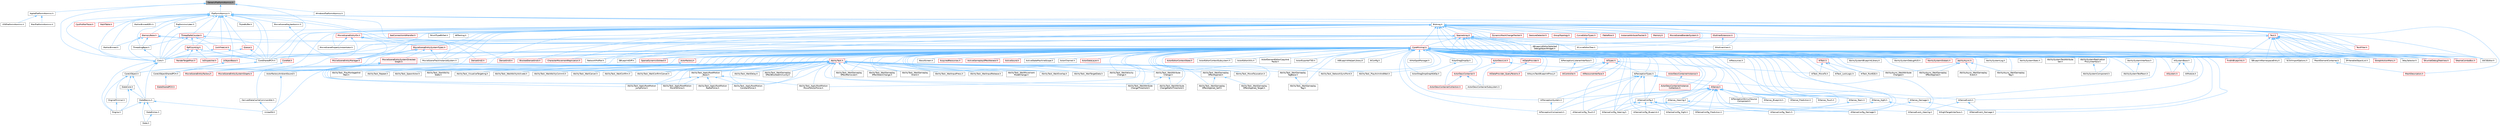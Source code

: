 digraph "GenericPlatformAtomics.h"
{
 // INTERACTIVE_SVG=YES
 // LATEX_PDF_SIZE
  bgcolor="transparent";
  edge [fontname=Helvetica,fontsize=10,labelfontname=Helvetica,labelfontsize=10];
  node [fontname=Helvetica,fontsize=10,shape=box,height=0.2,width=0.4];
  Node1 [id="Node000001",label="GenericPlatformAtomics.h",height=0.2,width=0.4,color="gray40", fillcolor="grey60", style="filled", fontcolor="black",tooltip=" "];
  Node1 -> Node2 [id="edge1_Node000001_Node000002",dir="back",color="steelblue1",style="solid",tooltip=" "];
  Node2 [id="Node000002",label="ApplePlatformAtomics.h",height=0.2,width=0.4,color="grey40", fillcolor="white", style="filled",URL="$dc/d59/ApplePlatformAtomics_8h.html",tooltip=" "];
  Node2 -> Node3 [id="edge2_Node000002_Node000003",dir="back",color="steelblue1",style="solid",tooltip=" "];
  Node3 [id="Node000003",label="IOSPlatformAtomics.h",height=0.2,width=0.4,color="grey40", fillcolor="white", style="filled",URL="$d5/dfb/IOSPlatformAtomics_8h.html",tooltip=" "];
  Node2 -> Node4 [id="edge3_Node000002_Node000004",dir="back",color="steelblue1",style="solid",tooltip=" "];
  Node4 [id="Node000004",label="MacPlatformAtomics.h",height=0.2,width=0.4,color="grey40", fillcolor="white", style="filled",URL="$dd/d64/MacPlatformAtomics_8h.html",tooltip=" "];
  Node1 -> Node5 [id="edge4_Node000001_Node000005",dir="back",color="steelblue1",style="solid",tooltip=" "];
  Node5 [id="Node000005",label="Core.h",height=0.2,width=0.4,color="grey40", fillcolor="white", style="filled",URL="$d6/dd7/Core_8h.html",tooltip=" "];
  Node5 -> Node6 [id="edge5_Node000005_Node000006",dir="back",color="steelblue1",style="solid",tooltip=" "];
  Node6 [id="Node000006",label="CoreUObject.h",height=0.2,width=0.4,color="grey40", fillcolor="white", style="filled",URL="$d0/ded/CoreUObject_8h.html",tooltip=" "];
  Node6 -> Node7 [id="edge6_Node000006_Node000007",dir="back",color="steelblue1",style="solid",tooltip=" "];
  Node7 [id="Node000007",label="Engine.h",height=0.2,width=0.4,color="grey40", fillcolor="white", style="filled",URL="$d1/d34/Public_2Engine_8h.html",tooltip=" "];
  Node6 -> Node8 [id="edge7_Node000006_Node000008",dir="back",color="steelblue1",style="solid",tooltip=" "];
  Node8 [id="Node000008",label="EngineMinimal.h",height=0.2,width=0.4,color="grey40", fillcolor="white", style="filled",URL="$d0/d2c/EngineMinimal_8h.html",tooltip=" "];
  Node8 -> Node7 [id="edge8_Node000008_Node000007",dir="back",color="steelblue1",style="solid",tooltip=" "];
  Node6 -> Node9 [id="edge9_Node000006_Node000009",dir="back",color="steelblue1",style="solid",tooltip=" "];
  Node9 [id="Node000009",label="SlateBasics.h",height=0.2,width=0.4,color="grey40", fillcolor="white", style="filled",URL="$da/d2f/SlateBasics_8h.html",tooltip=" "];
  Node9 -> Node7 [id="edge10_Node000009_Node000007",dir="back",color="steelblue1",style="solid",tooltip=" "];
  Node9 -> Node10 [id="edge11_Node000009_Node000010",dir="back",color="steelblue1",style="solid",tooltip=" "];
  Node10 [id="Node000010",label="Slate.h",height=0.2,width=0.4,color="grey40", fillcolor="white", style="filled",URL="$d2/dc0/Slate_8h.html",tooltip=" "];
  Node9 -> Node11 [id="edge12_Node000009_Node000011",dir="back",color="steelblue1",style="solid",tooltip=" "];
  Node11 [id="Node000011",label="SlateExtras.h",height=0.2,width=0.4,color="grey40", fillcolor="white", style="filled",URL="$d8/dec/SlateExtras_8h.html",tooltip=" "];
  Node11 -> Node10 [id="edge13_Node000011_Node000010",dir="back",color="steelblue1",style="solid",tooltip=" "];
  Node9 -> Node12 [id="edge14_Node000009_Node000012",dir="back",color="steelblue1",style="solid",tooltip=" "];
  Node12 [id="Node000012",label="UnrealEd.h",height=0.2,width=0.4,color="grey40", fillcolor="white", style="filled",URL="$d2/d5f/UnrealEd_8h.html",tooltip=" "];
  Node6 -> Node13 [id="edge15_Node000006_Node000013",dir="back",color="steelblue1",style="solid",tooltip=" "];
  Node13 [id="Node000013",label="SlateCore.h",height=0.2,width=0.4,color="grey40", fillcolor="white", style="filled",URL="$dc/d03/SlateCore_8h.html",tooltip=" "];
  Node13 -> Node7 [id="edge16_Node000013_Node000007",dir="back",color="steelblue1",style="solid",tooltip=" "];
  Node13 -> Node9 [id="edge17_Node000013_Node000009",dir="back",color="steelblue1",style="solid",tooltip=" "];
  Node5 -> Node7 [id="edge18_Node000005_Node000007",dir="back",color="steelblue1",style="solid",tooltip=" "];
  Node5 -> Node9 [id="edge19_Node000005_Node000009",dir="back",color="steelblue1",style="solid",tooltip=" "];
  Node1 -> Node14 [id="edge20_Node000001_Node000014",dir="back",color="steelblue1",style="solid",tooltip=" "];
  Node14 [id="Node000014",label="CoreSharedPCH.h",height=0.2,width=0.4,color="grey40", fillcolor="white", style="filled",URL="$d8/de5/CoreSharedPCH_8h.html",tooltip=" "];
  Node14 -> Node15 [id="edge21_Node000014_Node000015",dir="back",color="steelblue1",style="solid",tooltip=" "];
  Node15 [id="Node000015",label="CoreUObjectSharedPCH.h",height=0.2,width=0.4,color="grey40", fillcolor="white", style="filled",URL="$de/d2f/CoreUObjectSharedPCH_8h.html",tooltip=" "];
  Node15 -> Node16 [id="edge22_Node000015_Node000016",dir="back",color="steelblue1",style="solid",tooltip=" "];
  Node16 [id="Node000016",label="SlateSharedPCH.h",height=0.2,width=0.4,color="red", fillcolor="#FFF0F0", style="filled",URL="$d1/dfc/SlateSharedPCH_8h.html",tooltip=" "];
  Node1 -> Node19 [id="edge23_Node000001_Node000019",dir="back",color="steelblue1",style="solid",tooltip=" "];
  Node19 [id="Node000019",label="PlatformAtomics.h",height=0.2,width=0.4,color="grey40", fillcolor="white", style="filled",URL="$d3/d36/PlatformAtomics_8h.html",tooltip=" "];
  Node19 -> Node20 [id="edge24_Node000019_Node000020",dir="back",color="steelblue1",style="solid",tooltip=" "];
  Node20 [id="Node000020",label="BitArray.h",height=0.2,width=0.4,color="grey40", fillcolor="white", style="filled",URL="$d1/de4/BitArray_8h.html",tooltip=" "];
  Node20 -> Node21 [id="edge25_Node000020_Node000021",dir="back",color="steelblue1",style="solid",tooltip=" "];
  Node21 [id="Node000021",label="ABTesting.h",height=0.2,width=0.4,color="grey40", fillcolor="white", style="filled",URL="$d6/dec/ABTesting_8h.html",tooltip=" "];
  Node20 -> Node22 [id="edge26_Node000020_Node000022",dir="back",color="steelblue1",style="solid",tooltip=" "];
  Node22 [id="Node000022",label="BlockedDenseGrid3.h",height=0.2,width=0.4,color="red", fillcolor="#FFF0F0", style="filled",URL="$d1/ddb/BlockedDenseGrid3_8h.html",tooltip=" "];
  Node20 -> Node28 [id="edge27_Node000020_Node000028",dir="back",color="steelblue1",style="solid",tooltip=" "];
  Node28 [id="Node000028",label="CharacterMovementReplication.h",height=0.2,width=0.4,color="red", fillcolor="#FFF0F0", style="filled",URL="$de/dc9/CharacterMovementReplication_8h.html",tooltip=" "];
  Node20 -> Node5 [id="edge28_Node000020_Node000005",dir="back",color="steelblue1",style="solid",tooltip=" "];
  Node20 -> Node34 [id="edge29_Node000020_Node000034",dir="back",color="steelblue1",style="solid",tooltip=" "];
  Node34 [id="Node000034",label="CoreMinimal.h",height=0.2,width=0.4,color="red", fillcolor="#FFF0F0", style="filled",URL="$d7/d67/CoreMinimal_8h.html",tooltip=" "];
  Node34 -> Node35 [id="edge30_Node000034_Node000035",dir="back",color="steelblue1",style="solid",tooltip=" "];
  Node35 [id="Node000035",label="AIAsyncTaskBlueprintProxy.h",height=0.2,width=0.4,color="grey40", fillcolor="white", style="filled",URL="$db/d07/AIAsyncTaskBlueprintProxy_8h.html",tooltip=" "];
  Node34 -> Node36 [id="edge31_Node000034_Node000036",dir="back",color="steelblue1",style="solid",tooltip=" "];
  Node36 [id="Node000036",label="AIBlueprintHelperLibrary.h",height=0.2,width=0.4,color="grey40", fillcolor="white", style="filled",URL="$dc/d00/AIBlueprintHelperLibrary_8h.html",tooltip=" "];
  Node34 -> Node37 [id="edge32_Node000034_Node000037",dir="back",color="steelblue1",style="solid",tooltip=" "];
  Node37 [id="Node000037",label="AIConfig.h",height=0.2,width=0.4,color="grey40", fillcolor="white", style="filled",URL="$da/da3/AIConfig_8h.html",tooltip=" "];
  Node34 -> Node38 [id="edge33_Node000034_Node000038",dir="back",color="steelblue1",style="solid",tooltip=" "];
  Node38 [id="Node000038",label="AIController.h",height=0.2,width=0.4,color="red", fillcolor="#FFF0F0", style="filled",URL="$d7/dd8/AIController_8h.html",tooltip=" "];
  Node34 -> Node41 [id="edge34_Node000034_Node000041",dir="back",color="steelblue1",style="solid",tooltip=" "];
  Node41 [id="Node000041",label="AIDataProvider.h",height=0.2,width=0.4,color="red", fillcolor="#FFF0F0", style="filled",URL="$dd/d5b/AIDataProvider_8h.html",tooltip=" "];
  Node41 -> Node42 [id="edge35_Node000041_Node000042",dir="back",color="steelblue1",style="solid",tooltip=" "];
  Node42 [id="Node000042",label="AIDataProvider_QueryParams.h",height=0.2,width=0.4,color="red", fillcolor="#FFF0F0", style="filled",URL="$d3/dd9/AIDataProvider__QueryParams_8h.html",tooltip=" "];
  Node34 -> Node42 [id="edge36_Node000034_Node000042",dir="back",color="steelblue1",style="solid",tooltip=" "];
  Node34 -> Node52 [id="edge37_Node000034_Node000052",dir="back",color="steelblue1",style="solid",tooltip=" "];
  Node52 [id="Node000052",label="AIHotSpotManager.h",height=0.2,width=0.4,color="grey40", fillcolor="white", style="filled",URL="$da/d1d/AIHotSpotManager_8h.html",tooltip=" "];
  Node34 -> Node53 [id="edge38_Node000034_Node000053",dir="back",color="steelblue1",style="solid",tooltip=" "];
  Node53 [id="Node000053",label="AIModule.h",height=0.2,width=0.4,color="grey40", fillcolor="white", style="filled",URL="$d9/df1/AIModule_8h.html",tooltip=" "];
  Node34 -> Node54 [id="edge39_Node000034_Node000054",dir="back",color="steelblue1",style="solid",tooltip=" "];
  Node54 [id="Node000054",label="AIPerceptionComponent.h",height=0.2,width=0.4,color="grey40", fillcolor="white", style="filled",URL="$d6/d0a/AIPerceptionComponent_8h.html",tooltip=" "];
  Node34 -> Node55 [id="edge40_Node000034_Node000055",dir="back",color="steelblue1",style="solid",tooltip=" "];
  Node55 [id="Node000055",label="AIPerceptionListenerInterface.h",height=0.2,width=0.4,color="grey40", fillcolor="white", style="filled",URL="$d4/dd7/AIPerceptionListenerInterface_8h.html",tooltip=" "];
  Node55 -> Node38 [id="edge41_Node000055_Node000038",dir="back",color="steelblue1",style="solid",tooltip=" "];
  Node34 -> Node56 [id="edge42_Node000034_Node000056",dir="back",color="steelblue1",style="solid",tooltip=" "];
  Node56 [id="Node000056",label="AIPerceptionStimuliSource\lComponent.h",height=0.2,width=0.4,color="grey40", fillcolor="white", style="filled",URL="$df/da3/AIPerceptionStimuliSourceComponent_8h.html",tooltip=" "];
  Node34 -> Node57 [id="edge43_Node000034_Node000057",dir="back",color="steelblue1",style="solid",tooltip=" "];
  Node57 [id="Node000057",label="AIPerceptionSystem.h",height=0.2,width=0.4,color="grey40", fillcolor="white", style="filled",URL="$d0/d08/AIPerceptionSystem_8h.html",tooltip=" "];
  Node57 -> Node54 [id="edge44_Node000057_Node000054",dir="back",color="steelblue1",style="solid",tooltip=" "];
  Node34 -> Node58 [id="edge45_Node000034_Node000058",dir="back",color="steelblue1",style="solid",tooltip=" "];
  Node58 [id="Node000058",label="AIPerceptionTypes.h",height=0.2,width=0.4,color="grey40", fillcolor="white", style="filled",URL="$de/d00/AIPerceptionTypes_8h.html",tooltip=" "];
  Node58 -> Node54 [id="edge46_Node000058_Node000054",dir="back",color="steelblue1",style="solid",tooltip=" "];
  Node58 -> Node57 [id="edge47_Node000058_Node000057",dir="back",color="steelblue1",style="solid",tooltip=" "];
  Node58 -> Node59 [id="edge48_Node000058_Node000059",dir="back",color="steelblue1",style="solid",tooltip=" "];
  Node59 [id="Node000059",label="AISense.h",height=0.2,width=0.4,color="red", fillcolor="#FFF0F0", style="filled",URL="$d3/dbd/AISense_8h.html",tooltip=" "];
  Node59 -> Node54 [id="edge49_Node000059_Node000054",dir="back",color="steelblue1",style="solid",tooltip=" "];
  Node59 -> Node56 [id="edge50_Node000059_Node000056",dir="back",color="steelblue1",style="solid",tooltip=" "];
  Node59 -> Node57 [id="edge51_Node000059_Node000057",dir="back",color="steelblue1",style="solid",tooltip=" "];
  Node59 -> Node60 [id="edge52_Node000059_Node000060",dir="back",color="steelblue1",style="solid",tooltip=" "];
  Node60 [id="Node000060",label="AISenseConfig.h",height=0.2,width=0.4,color="grey40", fillcolor="white", style="filled",URL="$d4/d73/AISenseConfig_8h.html",tooltip=" "];
  Node60 -> Node61 [id="edge53_Node000060_Node000061",dir="back",color="steelblue1",style="solid",tooltip=" "];
  Node61 [id="Node000061",label="AISenseConfig_Blueprint.h",height=0.2,width=0.4,color="grey40", fillcolor="white", style="filled",URL="$d7/ddf/AISenseConfig__Blueprint_8h.html",tooltip=" "];
  Node60 -> Node62 [id="edge54_Node000060_Node000062",dir="back",color="steelblue1",style="solid",tooltip=" "];
  Node62 [id="Node000062",label="AISenseConfig_Damage.h",height=0.2,width=0.4,color="grey40", fillcolor="white", style="filled",URL="$d4/d13/AISenseConfig__Damage_8h.html",tooltip=" "];
  Node60 -> Node63 [id="edge55_Node000060_Node000063",dir="back",color="steelblue1",style="solid",tooltip=" "];
  Node63 [id="Node000063",label="AISenseConfig_Hearing.h",height=0.2,width=0.4,color="grey40", fillcolor="white", style="filled",URL="$df/d81/AISenseConfig__Hearing_8h.html",tooltip=" "];
  Node60 -> Node64 [id="edge56_Node000060_Node000064",dir="back",color="steelblue1",style="solid",tooltip=" "];
  Node64 [id="Node000064",label="AISenseConfig_Prediction.h",height=0.2,width=0.4,color="grey40", fillcolor="white", style="filled",URL="$d2/d6e/AISenseConfig__Prediction_8h.html",tooltip=" "];
  Node60 -> Node65 [id="edge57_Node000060_Node000065",dir="back",color="steelblue1",style="solid",tooltip=" "];
  Node65 [id="Node000065",label="AISenseConfig_Sight.h",height=0.2,width=0.4,color="grey40", fillcolor="white", style="filled",URL="$d7/d17/AISenseConfig__Sight_8h.html",tooltip=" "];
  Node60 -> Node66 [id="edge58_Node000060_Node000066",dir="back",color="steelblue1",style="solid",tooltip=" "];
  Node66 [id="Node000066",label="AISenseConfig_Team.h",height=0.2,width=0.4,color="grey40", fillcolor="white", style="filled",URL="$dc/daf/AISenseConfig__Team_8h.html",tooltip=" "];
  Node60 -> Node67 [id="edge59_Node000060_Node000067",dir="back",color="steelblue1",style="solid",tooltip=" "];
  Node67 [id="Node000067",label="AISenseConfig_Touch.h",height=0.2,width=0.4,color="grey40", fillcolor="white", style="filled",URL="$df/d3a/AISenseConfig__Touch_8h.html",tooltip=" "];
  Node59 -> Node61 [id="edge60_Node000059_Node000061",dir="back",color="steelblue1",style="solid",tooltip=" "];
  Node59 -> Node62 [id="edge61_Node000059_Node000062",dir="back",color="steelblue1",style="solid",tooltip=" "];
  Node59 -> Node63 [id="edge62_Node000059_Node000063",dir="back",color="steelblue1",style="solid",tooltip=" "];
  Node59 -> Node64 [id="edge63_Node000059_Node000064",dir="back",color="steelblue1",style="solid",tooltip=" "];
  Node59 -> Node65 [id="edge64_Node000059_Node000065",dir="back",color="steelblue1",style="solid",tooltip=" "];
  Node59 -> Node66 [id="edge65_Node000059_Node000066",dir="back",color="steelblue1",style="solid",tooltip=" "];
  Node59 -> Node67 [id="edge66_Node000059_Node000067",dir="back",color="steelblue1",style="solid",tooltip=" "];
  Node59 -> Node68 [id="edge67_Node000059_Node000068",dir="back",color="steelblue1",style="solid",tooltip=" "];
  Node68 [id="Node000068",label="AISense_Blueprint.h",height=0.2,width=0.4,color="grey40", fillcolor="white", style="filled",URL="$d6/d30/AISense__Blueprint_8h.html",tooltip=" "];
  Node59 -> Node69 [id="edge68_Node000059_Node000069",dir="back",color="steelblue1",style="solid",tooltip=" "];
  Node69 [id="Node000069",label="AISense_Damage.h",height=0.2,width=0.4,color="grey40", fillcolor="white", style="filled",URL="$dd/d37/AISense__Damage_8h.html",tooltip=" "];
  Node69 -> Node62 [id="edge69_Node000069_Node000062",dir="back",color="steelblue1",style="solid",tooltip=" "];
  Node69 -> Node70 [id="edge70_Node000069_Node000070",dir="back",color="steelblue1",style="solid",tooltip=" "];
  Node70 [id="Node000070",label="AISenseEvent_Damage.h",height=0.2,width=0.4,color="grey40", fillcolor="white", style="filled",URL="$db/d23/AISenseEvent__Damage_8h.html",tooltip=" "];
  Node59 -> Node71 [id="edge71_Node000059_Node000071",dir="back",color="steelblue1",style="solid",tooltip=" "];
  Node71 [id="Node000071",label="AISense_Hearing.h",height=0.2,width=0.4,color="grey40", fillcolor="white", style="filled",URL="$dc/d03/AISense__Hearing_8h.html",tooltip=" "];
  Node71 -> Node63 [id="edge72_Node000071_Node000063",dir="back",color="steelblue1",style="solid",tooltip=" "];
  Node71 -> Node72 [id="edge73_Node000071_Node000072",dir="back",color="steelblue1",style="solid",tooltip=" "];
  Node72 [id="Node000072",label="AISenseEvent_Hearing.h",height=0.2,width=0.4,color="grey40", fillcolor="white", style="filled",URL="$df/d3a/AISenseEvent__Hearing_8h.html",tooltip=" "];
  Node59 -> Node73 [id="edge74_Node000059_Node000073",dir="back",color="steelblue1",style="solid",tooltip=" "];
  Node73 [id="Node000073",label="AISense_Prediction.h",height=0.2,width=0.4,color="grey40", fillcolor="white", style="filled",URL="$d4/de0/AISense__Prediction_8h.html",tooltip=" "];
  Node59 -> Node74 [id="edge75_Node000059_Node000074",dir="back",color="steelblue1",style="solid",tooltip=" "];
  Node74 [id="Node000074",label="AISense_Sight.h",height=0.2,width=0.4,color="grey40", fillcolor="white", style="filled",URL="$d7/d6f/AISense__Sight_8h.html",tooltip=" "];
  Node74 -> Node65 [id="edge76_Node000074_Node000065",dir="back",color="steelblue1",style="solid",tooltip=" "];
  Node74 -> Node75 [id="edge77_Node000074_Node000075",dir="back",color="steelblue1",style="solid",tooltip=" "];
  Node75 [id="Node000075",label="AISightTargetInterface.h",height=0.2,width=0.4,color="grey40", fillcolor="white", style="filled",URL="$d0/dd7/AISightTargetInterface_8h.html",tooltip=" "];
  Node59 -> Node76 [id="edge78_Node000059_Node000076",dir="back",color="steelblue1",style="solid",tooltip=" "];
  Node76 [id="Node000076",label="AISense_Team.h",height=0.2,width=0.4,color="grey40", fillcolor="white", style="filled",URL="$d7/d7a/AISense__Team_8h.html",tooltip=" "];
  Node76 -> Node66 [id="edge79_Node000076_Node000066",dir="back",color="steelblue1",style="solid",tooltip=" "];
  Node59 -> Node77 [id="edge80_Node000059_Node000077",dir="back",color="steelblue1",style="solid",tooltip=" "];
  Node77 [id="Node000077",label="AISense_Touch.h",height=0.2,width=0.4,color="grey40", fillcolor="white", style="filled",URL="$d6/db4/AISense__Touch_8h.html",tooltip=" "];
  Node58 -> Node60 [id="edge81_Node000058_Node000060",dir="back",color="steelblue1",style="solid",tooltip=" "];
  Node58 -> Node63 [id="edge82_Node000058_Node000063",dir="back",color="steelblue1",style="solid",tooltip=" "];
  Node58 -> Node65 [id="edge83_Node000058_Node000065",dir="back",color="steelblue1",style="solid",tooltip=" "];
  Node58 -> Node78 [id="edge84_Node000058_Node000078",dir="back",color="steelblue1",style="solid",tooltip=" "];
  Node78 [id="Node000078",label="AISenseEvent.h",height=0.2,width=0.4,color="grey40", fillcolor="white", style="filled",URL="$de/d44/AISenseEvent_8h.html",tooltip=" "];
  Node78 -> Node70 [id="edge85_Node000078_Node000070",dir="back",color="steelblue1",style="solid",tooltip=" "];
  Node78 -> Node72 [id="edge86_Node000078_Node000072",dir="back",color="steelblue1",style="solid",tooltip=" "];
  Node34 -> Node79 [id="edge87_Node000034_Node000079",dir="back",color="steelblue1",style="solid",tooltip=" "];
  Node79 [id="Node000079",label="AIResourceInterface.h",height=0.2,width=0.4,color="red", fillcolor="#FFF0F0", style="filled",URL="$dd/d0d/AIResourceInterface_8h.html",tooltip=" "];
  Node34 -> Node136 [id="edge88_Node000034_Node000136",dir="back",color="steelblue1",style="solid",tooltip=" "];
  Node136 [id="Node000136",label="AIResources.h",height=0.2,width=0.4,color="grey40", fillcolor="white", style="filled",URL="$d9/db0/AIResources_8h.html",tooltip=" "];
  Node34 -> Node59 [id="edge89_Node000034_Node000059",dir="back",color="steelblue1",style="solid",tooltip=" "];
  Node34 -> Node60 [id="edge90_Node000034_Node000060",dir="back",color="steelblue1",style="solid",tooltip=" "];
  Node34 -> Node61 [id="edge91_Node000034_Node000061",dir="back",color="steelblue1",style="solid",tooltip=" "];
  Node34 -> Node62 [id="edge92_Node000034_Node000062",dir="back",color="steelblue1",style="solid",tooltip=" "];
  Node34 -> Node63 [id="edge93_Node000034_Node000063",dir="back",color="steelblue1",style="solid",tooltip=" "];
  Node34 -> Node64 [id="edge94_Node000034_Node000064",dir="back",color="steelblue1",style="solid",tooltip=" "];
  Node34 -> Node65 [id="edge95_Node000034_Node000065",dir="back",color="steelblue1",style="solid",tooltip=" "];
  Node34 -> Node66 [id="edge96_Node000034_Node000066",dir="back",color="steelblue1",style="solid",tooltip=" "];
  Node34 -> Node67 [id="edge97_Node000034_Node000067",dir="back",color="steelblue1",style="solid",tooltip=" "];
  Node34 -> Node78 [id="edge98_Node000034_Node000078",dir="back",color="steelblue1",style="solid",tooltip=" "];
  Node34 -> Node70 [id="edge99_Node000034_Node000070",dir="back",color="steelblue1",style="solid",tooltip=" "];
  Node34 -> Node72 [id="edge100_Node000034_Node000072",dir="back",color="steelblue1",style="solid",tooltip=" "];
  Node34 -> Node68 [id="edge101_Node000034_Node000068",dir="back",color="steelblue1",style="solid",tooltip=" "];
  Node34 -> Node69 [id="edge102_Node000034_Node000069",dir="back",color="steelblue1",style="solid",tooltip=" "];
  Node34 -> Node71 [id="edge103_Node000034_Node000071",dir="back",color="steelblue1",style="solid",tooltip=" "];
  Node34 -> Node73 [id="edge104_Node000034_Node000073",dir="back",color="steelblue1",style="solid",tooltip=" "];
  Node34 -> Node74 [id="edge105_Node000034_Node000074",dir="back",color="steelblue1",style="solid",tooltip=" "];
  Node34 -> Node76 [id="edge106_Node000034_Node000076",dir="back",color="steelblue1",style="solid",tooltip=" "];
  Node34 -> Node77 [id="edge107_Node000034_Node000077",dir="back",color="steelblue1",style="solid",tooltip=" "];
  Node34 -> Node75 [id="edge108_Node000034_Node000075",dir="back",color="steelblue1",style="solid",tooltip=" "];
  Node34 -> Node137 [id="edge109_Node000034_Node000137",dir="back",color="steelblue1",style="solid",tooltip=" "];
  Node137 [id="Node000137",label="AISystem.h",height=0.2,width=0.4,color="red", fillcolor="#FFF0F0", style="filled",URL="$d0/d71/AISystem_8h.html",tooltip=" "];
  Node34 -> Node142 [id="edge110_Node000034_Node000142",dir="back",color="steelblue1",style="solid",tooltip=" "];
  Node142 [id="Node000142",label="AISystemBase.h",height=0.2,width=0.4,color="grey40", fillcolor="white", style="filled",URL="$d5/d44/AISystemBase_8h.html",tooltip=" "];
  Node142 -> Node53 [id="edge111_Node000142_Node000053",dir="back",color="steelblue1",style="solid",tooltip=" "];
  Node142 -> Node137 [id="edge112_Node000142_Node000137",dir="back",color="steelblue1",style="solid",tooltip=" "];
  Node34 -> Node143 [id="edge113_Node000034_Node000143",dir="back",color="steelblue1",style="solid",tooltip=" "];
  Node143 [id="Node000143",label="AITask.h",height=0.2,width=0.4,color="red", fillcolor="#FFF0F0", style="filled",URL="$d6/de2/AITask_8h.html",tooltip=" "];
  Node143 -> Node144 [id="edge114_Node000143_Node000144",dir="back",color="steelblue1",style="solid",tooltip=" "];
  Node144 [id="Node000144",label="AITask_LockLogic.h",height=0.2,width=0.4,color="grey40", fillcolor="white", style="filled",URL="$d8/d28/AITask__LockLogic_8h.html",tooltip=" "];
  Node143 -> Node133 [id="edge115_Node000143_Node000133",dir="back",color="steelblue1",style="solid",tooltip=" "];
  Node133 [id="Node000133",label="AITask_MoveTo.h",height=0.2,width=0.4,color="grey40", fillcolor="white", style="filled",URL="$d4/dc4/AITask__MoveTo_8h.html",tooltip=" "];
  Node143 -> Node145 [id="edge116_Node000143_Node000145",dir="back",color="steelblue1",style="solid",tooltip=" "];
  Node145 [id="Node000145",label="AITask_RunEQS.h",height=0.2,width=0.4,color="grey40", fillcolor="white", style="filled",URL="$d9/d9f/AITask__RunEQS_8h.html",tooltip=" "];
  Node34 -> Node144 [id="edge117_Node000034_Node000144",dir="back",color="steelblue1",style="solid",tooltip=" "];
  Node34 -> Node133 [id="edge118_Node000034_Node000133",dir="back",color="steelblue1",style="solid",tooltip=" "];
  Node34 -> Node145 [id="edge119_Node000034_Node000145",dir="back",color="steelblue1",style="solid",tooltip=" "];
  Node34 -> Node146 [id="edge120_Node000034_Node000146",dir="back",color="steelblue1",style="solid",tooltip=" "];
  Node146 [id="Node000146",label="AITypes.h",height=0.2,width=0.4,color="red", fillcolor="#FFF0F0", style="filled",URL="$dd/d64/AITypes_8h.html",tooltip=" "];
  Node146 -> Node35 [id="edge121_Node000146_Node000035",dir="back",color="steelblue1",style="solid",tooltip=" "];
  Node146 -> Node38 [id="edge122_Node000146_Node000038",dir="back",color="steelblue1",style="solid",tooltip=" "];
  Node146 -> Node58 [id="edge123_Node000146_Node000058",dir="back",color="steelblue1",style="solid",tooltip=" "];
  Node146 -> Node79 [id="edge124_Node000146_Node000079",dir="back",color="steelblue1",style="solid",tooltip=" "];
  Node146 -> Node133 [id="edge125_Node000146_Node000133",dir="back",color="steelblue1",style="solid",tooltip=" "];
  Node34 -> Node151 [id="edge126_Node000034_Node000151",dir="back",color="steelblue1",style="solid",tooltip=" "];
  Node151 [id="Node000151",label="AbilityAsync.h",height=0.2,width=0.4,color="red", fillcolor="#FFF0F0", style="filled",URL="$d8/dce/AbilityAsync_8h.html",tooltip=" "];
  Node151 -> Node152 [id="edge127_Node000151_Node000152",dir="back",color="steelblue1",style="solid",tooltip=" "];
  Node152 [id="Node000152",label="AbilityAsync_WaitAttribute\lChanged.h",height=0.2,width=0.4,color="grey40", fillcolor="white", style="filled",URL="$d8/d81/AbilityAsync__WaitAttributeChanged_8h.html",tooltip=" "];
  Node151 -> Node153 [id="edge128_Node000151_Node000153",dir="back",color="steelblue1",style="solid",tooltip=" "];
  Node153 [id="Node000153",label="AbilityAsync_WaitGameplay\lEffectApplied.h",height=0.2,width=0.4,color="grey40", fillcolor="white", style="filled",URL="$dd/d1a/AbilityAsync__WaitGameplayEffectApplied_8h.html",tooltip=" "];
  Node151 -> Node154 [id="edge129_Node000151_Node000154",dir="back",color="steelblue1",style="solid",tooltip=" "];
  Node154 [id="Node000154",label="AbilityAsync_WaitGameplay\lEvent.h",height=0.2,width=0.4,color="grey40", fillcolor="white", style="filled",URL="$d4/d2d/AbilityAsync__WaitGameplayEvent_8h.html",tooltip=" "];
  Node151 -> Node155 [id="edge130_Node000151_Node000155",dir="back",color="steelblue1",style="solid",tooltip=" "];
  Node155 [id="Node000155",label="AbilityAsync_WaitGameplay\lTag.h",height=0.2,width=0.4,color="grey40", fillcolor="white", style="filled",URL="$d8/dc5/AbilityAsync__WaitGameplayTag_8h.html",tooltip=" "];
  Node34 -> Node152 [id="edge131_Node000034_Node000152",dir="back",color="steelblue1",style="solid",tooltip=" "];
  Node34 -> Node153 [id="edge132_Node000034_Node000153",dir="back",color="steelblue1",style="solid",tooltip=" "];
  Node34 -> Node154 [id="edge133_Node000034_Node000154",dir="back",color="steelblue1",style="solid",tooltip=" "];
  Node34 -> Node155 [id="edge134_Node000034_Node000155",dir="back",color="steelblue1",style="solid",tooltip=" "];
  Node34 -> Node158 [id="edge135_Node000034_Node000158",dir="back",color="steelblue1",style="solid",tooltip=" "];
  Node158 [id="Node000158",label="AbilitySystemBlueprintLibrary.h",height=0.2,width=0.4,color="grey40", fillcolor="white", style="filled",URL="$d5/dd6/AbilitySystemBlueprintLibrary_8h.html",tooltip=" "];
  Node34 -> Node159 [id="edge136_Node000034_Node000159",dir="back",color="steelblue1",style="solid",tooltip=" "];
  Node159 [id="Node000159",label="AbilitySystemComponent.h",height=0.2,width=0.4,color="grey40", fillcolor="white", style="filled",URL="$d0/da3/AbilitySystemComponent_8h.html",tooltip=" "];
  Node34 -> Node160 [id="edge137_Node000034_Node000160",dir="back",color="steelblue1",style="solid",tooltip=" "];
  Node160 [id="Node000160",label="AbilitySystemDebugHUD.h",height=0.2,width=0.4,color="grey40", fillcolor="white", style="filled",URL="$dc/d84/AbilitySystemDebugHUD_8h.html",tooltip=" "];
  Node34 -> Node161 [id="edge138_Node000034_Node000161",dir="back",color="steelblue1",style="solid",tooltip=" "];
  Node161 [id="Node000161",label="AbilitySystemGlobals.h",height=0.2,width=0.4,color="red", fillcolor="#FFF0F0", style="filled",URL="$dc/d82/AbilitySystemGlobals_8h.html",tooltip=" "];
  Node34 -> Node163 [id="edge139_Node000034_Node000163",dir="back",color="steelblue1",style="solid",tooltip=" "];
  Node163 [id="Node000163",label="AbilitySystemInterface.h",height=0.2,width=0.4,color="grey40", fillcolor="white", style="filled",URL="$d8/d76/AbilitySystemInterface_8h.html",tooltip=" "];
  Node163 -> Node164 [id="edge140_Node000163_Node000164",dir="back",color="steelblue1",style="solid",tooltip=" "];
  Node164 [id="Node000164",label="AbilitySystemTestPawn.h",height=0.2,width=0.4,color="grey40", fillcolor="white", style="filled",URL="$d9/d5f/AbilitySystemTestPawn_8h.html",tooltip=" "];
  Node34 -> Node165 [id="edge141_Node000034_Node000165",dir="back",color="steelblue1",style="solid",tooltip=" "];
  Node165 [id="Node000165",label="AbilitySystemLog.h",height=0.2,width=0.4,color="grey40", fillcolor="white", style="filled",URL="$d9/d0f/AbilitySystemLog_8h.html",tooltip=" "];
  Node34 -> Node166 [id="edge142_Node000034_Node000166",dir="back",color="steelblue1",style="solid",tooltip=" "];
  Node166 [id="Node000166",label="AbilitySystemReplication\lProxyInterface.h",height=0.2,width=0.4,color="grey40", fillcolor="white", style="filled",URL="$d9/d17/AbilitySystemReplicationProxyInterface_8h.html",tooltip=" "];
  Node166 -> Node159 [id="edge143_Node000166_Node000159",dir="back",color="steelblue1",style="solid",tooltip=" "];
  Node34 -> Node167 [id="edge144_Node000034_Node000167",dir="back",color="steelblue1",style="solid",tooltip=" "];
  Node167 [id="Node000167",label="AbilitySystemStats.h",height=0.2,width=0.4,color="grey40", fillcolor="white", style="filled",URL="$d2/d42/AbilitySystemStats_8h.html",tooltip=" "];
  Node34 -> Node168 [id="edge145_Node000034_Node000168",dir="back",color="steelblue1",style="solid",tooltip=" "];
  Node168 [id="Node000168",label="AbilitySystemTestAttribute\lSet.h",height=0.2,width=0.4,color="grey40", fillcolor="white", style="filled",URL="$df/d1f/AbilitySystemTestAttributeSet_8h.html",tooltip=" "];
  Node34 -> Node164 [id="edge146_Node000034_Node000164",dir="back",color="steelblue1",style="solid",tooltip=" "];
  Node34 -> Node169 [id="edge147_Node000034_Node000169",dir="back",color="steelblue1",style="solid",tooltip=" "];
  Node169 [id="Node000169",label="AbilityTask.h",height=0.2,width=0.4,color="red", fillcolor="#FFF0F0", style="filled",URL="$d2/d8e/AbilityTask_8h.html",tooltip=" "];
  Node169 -> Node170 [id="edge148_Node000169_Node000170",dir="back",color="steelblue1",style="solid",tooltip=" "];
  Node170 [id="Node000170",label="AbilityTask_ApplyRootMotion\lConstantForce.h",height=0.2,width=0.4,color="grey40", fillcolor="white", style="filled",URL="$d0/de8/AbilityTask__ApplyRootMotionConstantForce_8h.html",tooltip=" "];
  Node169 -> Node171 [id="edge149_Node000169_Node000171",dir="back",color="steelblue1",style="solid",tooltip=" "];
  Node171 [id="Node000171",label="AbilityTask_ApplyRootMotion\lJumpForce.h",height=0.2,width=0.4,color="grey40", fillcolor="white", style="filled",URL="$d7/db6/AbilityTask__ApplyRootMotionJumpForce_8h.html",tooltip=" "];
  Node169 -> Node172 [id="edge150_Node000169_Node000172",dir="back",color="steelblue1",style="solid",tooltip=" "];
  Node172 [id="Node000172",label="AbilityTask_ApplyRootMotion\lMoveToActorForce.h",height=0.2,width=0.4,color="grey40", fillcolor="white", style="filled",URL="$d5/de3/AbilityTask__ApplyRootMotionMoveToActorForce_8h.html",tooltip=" "];
  Node169 -> Node173 [id="edge151_Node000169_Node000173",dir="back",color="steelblue1",style="solid",tooltip=" "];
  Node173 [id="Node000173",label="AbilityTask_ApplyRootMotion\lMoveToForce.h",height=0.2,width=0.4,color="grey40", fillcolor="white", style="filled",URL="$d3/dc3/AbilityTask__ApplyRootMotionMoveToForce_8h.html",tooltip=" "];
  Node169 -> Node174 [id="edge152_Node000169_Node000174",dir="back",color="steelblue1",style="solid",tooltip=" "];
  Node174 [id="Node000174",label="AbilityTask_ApplyRootMotion\lRadialForce.h",height=0.2,width=0.4,color="grey40", fillcolor="white", style="filled",URL="$da/d06/AbilityTask__ApplyRootMotionRadialForce_8h.html",tooltip=" "];
  Node169 -> Node175 [id="edge153_Node000169_Node000175",dir="back",color="steelblue1",style="solid",tooltip=" "];
  Node175 [id="Node000175",label="AbilityTask_ApplyRootMotion\l_Base.h",height=0.2,width=0.4,color="grey40", fillcolor="white", style="filled",URL="$d8/d7d/AbilityTask__ApplyRootMotion__Base_8h.html",tooltip=" "];
  Node175 -> Node170 [id="edge154_Node000175_Node000170",dir="back",color="steelblue1",style="solid",tooltip=" "];
  Node175 -> Node171 [id="edge155_Node000175_Node000171",dir="back",color="steelblue1",style="solid",tooltip=" "];
  Node175 -> Node172 [id="edge156_Node000175_Node000172",dir="back",color="steelblue1",style="solid",tooltip=" "];
  Node175 -> Node173 [id="edge157_Node000175_Node000173",dir="back",color="steelblue1",style="solid",tooltip=" "];
  Node175 -> Node174 [id="edge158_Node000175_Node000174",dir="back",color="steelblue1",style="solid",tooltip=" "];
  Node169 -> Node176 [id="edge159_Node000169_Node000176",dir="back",color="steelblue1",style="solid",tooltip=" "];
  Node176 [id="Node000176",label="AbilityTask_MoveToLocation.h",height=0.2,width=0.4,color="grey40", fillcolor="white", style="filled",URL="$da/d8d/AbilityTask__MoveToLocation_8h.html",tooltip=" "];
  Node169 -> Node177 [id="edge160_Node000169_Node000177",dir="back",color="steelblue1",style="solid",tooltip=" "];
  Node177 [id="Node000177",label="AbilityTask_NetworkSyncPoint.h",height=0.2,width=0.4,color="grey40", fillcolor="white", style="filled",URL="$dc/d62/AbilityTask__NetworkSyncPoint_8h.html",tooltip=" "];
  Node169 -> Node178 [id="edge161_Node000169_Node000178",dir="back",color="steelblue1",style="solid",tooltip=" "];
  Node178 [id="Node000178",label="AbilityTask_PlayAnimAndWait.h",height=0.2,width=0.4,color="grey40", fillcolor="white", style="filled",URL="$d4/d50/AbilityTask__PlayAnimAndWait_8h.html",tooltip=" "];
  Node169 -> Node179 [id="edge162_Node000169_Node000179",dir="back",color="steelblue1",style="solid",tooltip=" "];
  Node179 [id="Node000179",label="AbilityTask_PlayMontageAnd\lWait.h",height=0.2,width=0.4,color="grey40", fillcolor="white", style="filled",URL="$de/d05/AbilityTask__PlayMontageAndWait_8h.html",tooltip=" "];
  Node169 -> Node180 [id="edge163_Node000169_Node000180",dir="back",color="steelblue1",style="solid",tooltip=" "];
  Node180 [id="Node000180",label="AbilityTask_Repeat.h",height=0.2,width=0.4,color="grey40", fillcolor="white", style="filled",URL="$da/d7d/AbilityTask__Repeat_8h.html",tooltip=" "];
  Node169 -> Node181 [id="edge164_Node000169_Node000181",dir="back",color="steelblue1",style="solid",tooltip=" "];
  Node181 [id="Node000181",label="AbilityTask_SpawnActor.h",height=0.2,width=0.4,color="grey40", fillcolor="white", style="filled",URL="$dc/d97/AbilityTask__SpawnActor_8h.html",tooltip=" "];
  Node169 -> Node182 [id="edge165_Node000169_Node000182",dir="back",color="steelblue1",style="solid",tooltip=" "];
  Node182 [id="Node000182",label="AbilityTask_StartAbility\lState.h",height=0.2,width=0.4,color="grey40", fillcolor="white", style="filled",URL="$db/d91/AbilityTask__StartAbilityState_8h.html",tooltip=" "];
  Node169 -> Node183 [id="edge166_Node000169_Node000183",dir="back",color="steelblue1",style="solid",tooltip=" "];
  Node183 [id="Node000183",label="AbilityTask_VisualizeTargeting.h",height=0.2,width=0.4,color="grey40", fillcolor="white", style="filled",URL="$df/dbd/AbilityTask__VisualizeTargeting_8h.html",tooltip=" "];
  Node169 -> Node184 [id="edge167_Node000169_Node000184",dir="back",color="steelblue1",style="solid",tooltip=" "];
  Node184 [id="Node000184",label="AbilityTask_WaitAbilityActivate.h",height=0.2,width=0.4,color="grey40", fillcolor="white", style="filled",URL="$db/da3/AbilityTask__WaitAbilityActivate_8h.html",tooltip=" "];
  Node169 -> Node185 [id="edge168_Node000169_Node000185",dir="back",color="steelblue1",style="solid",tooltip=" "];
  Node185 [id="Node000185",label="AbilityTask_WaitAbilityCommit.h",height=0.2,width=0.4,color="grey40", fillcolor="white", style="filled",URL="$de/de8/AbilityTask__WaitAbilityCommit_8h.html",tooltip=" "];
  Node169 -> Node186 [id="edge169_Node000169_Node000186",dir="back",color="steelblue1",style="solid",tooltip=" "];
  Node186 [id="Node000186",label="AbilityTask_WaitAttribute\lChange.h",height=0.2,width=0.4,color="grey40", fillcolor="white", style="filled",URL="$dd/d60/AbilityTask__WaitAttributeChange_8h.html",tooltip=" "];
  Node186 -> Node187 [id="edge170_Node000186_Node000187",dir="back",color="steelblue1",style="solid",tooltip=" "];
  Node187 [id="Node000187",label="AbilityTask_WaitAttribute\lChangeRatioThreshold.h",height=0.2,width=0.4,color="grey40", fillcolor="white", style="filled",URL="$de/d5e/AbilityTask__WaitAttributeChangeRatioThreshold_8h.html",tooltip=" "];
  Node186 -> Node188 [id="edge171_Node000186_Node000188",dir="back",color="steelblue1",style="solid",tooltip=" "];
  Node188 [id="Node000188",label="AbilityTask_WaitAttribute\lChangeThreshold.h",height=0.2,width=0.4,color="grey40", fillcolor="white", style="filled",URL="$db/d3e/AbilityTask__WaitAttributeChangeThreshold_8h.html",tooltip=" "];
  Node169 -> Node187 [id="edge172_Node000169_Node000187",dir="back",color="steelblue1",style="solid",tooltip=" "];
  Node169 -> Node188 [id="edge173_Node000169_Node000188",dir="back",color="steelblue1",style="solid",tooltip=" "];
  Node169 -> Node189 [id="edge174_Node000169_Node000189",dir="back",color="steelblue1",style="solid",tooltip=" "];
  Node189 [id="Node000189",label="AbilityTask_WaitCancel.h",height=0.2,width=0.4,color="grey40", fillcolor="white", style="filled",URL="$dc/d16/AbilityTask__WaitCancel_8h.html",tooltip=" "];
  Node169 -> Node190 [id="edge175_Node000169_Node000190",dir="back",color="steelblue1",style="solid",tooltip=" "];
  Node190 [id="Node000190",label="AbilityTask_WaitConfirm.h",height=0.2,width=0.4,color="grey40", fillcolor="white", style="filled",URL="$d3/d4f/AbilityTask__WaitConfirm_8h.html",tooltip=" "];
  Node169 -> Node191 [id="edge176_Node000169_Node000191",dir="back",color="steelblue1",style="solid",tooltip=" "];
  Node191 [id="Node000191",label="AbilityTask_WaitConfirmCancel.h",height=0.2,width=0.4,color="grey40", fillcolor="white", style="filled",URL="$de/d88/AbilityTask__WaitConfirmCancel_8h.html",tooltip=" "];
  Node169 -> Node192 [id="edge177_Node000169_Node000192",dir="back",color="steelblue1",style="solid",tooltip=" "];
  Node192 [id="Node000192",label="AbilityTask_WaitDelay.h",height=0.2,width=0.4,color="grey40", fillcolor="white", style="filled",URL="$dc/d63/AbilityTask__WaitDelay_8h.html",tooltip=" "];
  Node169 -> Node193 [id="edge178_Node000169_Node000193",dir="back",color="steelblue1",style="solid",tooltip=" "];
  Node193 [id="Node000193",label="AbilityTask_WaitGameplay\lEffectApplied.h",height=0.2,width=0.4,color="grey40", fillcolor="white", style="filled",URL="$d8/dfe/AbilityTask__WaitGameplayEffectApplied_8h.html",tooltip=" "];
  Node193 -> Node194 [id="edge179_Node000193_Node000194",dir="back",color="steelblue1",style="solid",tooltip=" "];
  Node194 [id="Node000194",label="AbilityTask_WaitGameplay\lEffectApplied_Self.h",height=0.2,width=0.4,color="grey40", fillcolor="white", style="filled",URL="$d0/d01/AbilityTask__WaitGameplayEffectApplied__Self_8h.html",tooltip=" "];
  Node193 -> Node195 [id="edge180_Node000193_Node000195",dir="back",color="steelblue1",style="solid",tooltip=" "];
  Node195 [id="Node000195",label="AbilityTask_WaitGameplay\lEffectApplied_Target.h",height=0.2,width=0.4,color="grey40", fillcolor="white", style="filled",URL="$db/dc4/AbilityTask__WaitGameplayEffectApplied__Target_8h.html",tooltip=" "];
  Node169 -> Node196 [id="edge181_Node000169_Node000196",dir="back",color="steelblue1",style="solid",tooltip=" "];
  Node196 [id="Node000196",label="AbilityTask_WaitGameplay\lEffectBlockedImmunity.h",height=0.2,width=0.4,color="grey40", fillcolor="white", style="filled",URL="$d4/d24/AbilityTask__WaitGameplayEffectBlockedImmunity_8h.html",tooltip=" "];
  Node169 -> Node197 [id="edge182_Node000169_Node000197",dir="back",color="steelblue1",style="solid",tooltip=" "];
  Node197 [id="Node000197",label="AbilityTask_WaitGameplay\lEffectRemoved.h",height=0.2,width=0.4,color="grey40", fillcolor="white", style="filled",URL="$d1/da9/AbilityTask__WaitGameplayEffectRemoved_8h.html",tooltip=" "];
  Node169 -> Node198 [id="edge183_Node000169_Node000198",dir="back",color="steelblue1",style="solid",tooltip=" "];
  Node198 [id="Node000198",label="AbilityTask_WaitGameplay\lEffectStackChange.h",height=0.2,width=0.4,color="grey40", fillcolor="white", style="filled",URL="$de/db3/AbilityTask__WaitGameplayEffectStackChange_8h.html",tooltip=" "];
  Node169 -> Node199 [id="edge184_Node000169_Node000199",dir="back",color="steelblue1",style="solid",tooltip=" "];
  Node199 [id="Node000199",label="AbilityTask_WaitGameplay\lEvent.h",height=0.2,width=0.4,color="grey40", fillcolor="white", style="filled",URL="$dc/db8/AbilityTask__WaitGameplayEvent_8h.html",tooltip=" "];
  Node169 -> Node200 [id="edge185_Node000169_Node000200",dir="back",color="steelblue1",style="solid",tooltip=" "];
  Node200 [id="Node000200",label="AbilityTask_WaitGameplay\lTagBase.h",height=0.2,width=0.4,color="grey40", fillcolor="white", style="filled",URL="$d8/dd0/AbilityTask__WaitGameplayTagBase_8h.html",tooltip=" "];
  Node200 -> Node201 [id="edge186_Node000200_Node000201",dir="back",color="steelblue1",style="solid",tooltip=" "];
  Node201 [id="Node000201",label="AbilityTask_WaitGameplay\lTag.h",height=0.2,width=0.4,color="grey40", fillcolor="white", style="filled",URL="$d3/d4f/AbilityTask__WaitGameplayTag_8h.html",tooltip=" "];
  Node169 -> Node204 [id="edge187_Node000169_Node000204",dir="back",color="steelblue1",style="solid",tooltip=" "];
  Node204 [id="Node000204",label="AbilityTask_WaitInputPress.h",height=0.2,width=0.4,color="grey40", fillcolor="white", style="filled",URL="$d6/d00/AbilityTask__WaitInputPress_8h.html",tooltip=" "];
  Node169 -> Node205 [id="edge188_Node000169_Node000205",dir="back",color="steelblue1",style="solid",tooltip=" "];
  Node205 [id="Node000205",label="AbilityTask_WaitInputRelease.h",height=0.2,width=0.4,color="grey40", fillcolor="white", style="filled",URL="$d1/d89/AbilityTask__WaitInputRelease_8h.html",tooltip=" "];
  Node169 -> Node206 [id="edge189_Node000169_Node000206",dir="back",color="steelblue1",style="solid",tooltip=" "];
  Node206 [id="Node000206",label="AbilityTask_WaitMovement\lModeChange.h",height=0.2,width=0.4,color="grey40", fillcolor="white", style="filled",URL="$d9/df7/AbilityTask__WaitMovementModeChange_8h.html",tooltip=" "];
  Node169 -> Node207 [id="edge190_Node000169_Node000207",dir="back",color="steelblue1",style="solid",tooltip=" "];
  Node207 [id="Node000207",label="AbilityTask_WaitOverlap.h",height=0.2,width=0.4,color="grey40", fillcolor="white", style="filled",URL="$d9/dab/AbilityTask__WaitOverlap_8h.html",tooltip=" "];
  Node169 -> Node208 [id="edge191_Node000169_Node000208",dir="back",color="steelblue1",style="solid",tooltip=" "];
  Node208 [id="Node000208",label="AbilityTask_WaitTargetData.h",height=0.2,width=0.4,color="grey40", fillcolor="white", style="filled",URL="$d2/d40/AbilityTask__WaitTargetData_8h.html",tooltip=" "];
  Node169 -> Node209 [id="edge192_Node000169_Node000209",dir="back",color="steelblue1",style="solid",tooltip=" "];
  Node209 [id="Node000209",label="AbilityTask_WaitVelocity\lChange.h",height=0.2,width=0.4,color="grey40", fillcolor="white", style="filled",URL="$da/d38/AbilityTask__WaitVelocityChange_8h.html",tooltip=" "];
  Node34 -> Node170 [id="edge193_Node000034_Node000170",dir="back",color="steelblue1",style="solid",tooltip=" "];
  Node34 -> Node171 [id="edge194_Node000034_Node000171",dir="back",color="steelblue1",style="solid",tooltip=" "];
  Node34 -> Node172 [id="edge195_Node000034_Node000172",dir="back",color="steelblue1",style="solid",tooltip=" "];
  Node34 -> Node173 [id="edge196_Node000034_Node000173",dir="back",color="steelblue1",style="solid",tooltip=" "];
  Node34 -> Node174 [id="edge197_Node000034_Node000174",dir="back",color="steelblue1",style="solid",tooltip=" "];
  Node34 -> Node175 [id="edge198_Node000034_Node000175",dir="back",color="steelblue1",style="solid",tooltip=" "];
  Node34 -> Node176 [id="edge199_Node000034_Node000176",dir="back",color="steelblue1",style="solid",tooltip=" "];
  Node34 -> Node177 [id="edge200_Node000034_Node000177",dir="back",color="steelblue1",style="solid",tooltip=" "];
  Node34 -> Node178 [id="edge201_Node000034_Node000178",dir="back",color="steelblue1",style="solid",tooltip=" "];
  Node34 -> Node179 [id="edge202_Node000034_Node000179",dir="back",color="steelblue1",style="solid",tooltip=" "];
  Node34 -> Node180 [id="edge203_Node000034_Node000180",dir="back",color="steelblue1",style="solid",tooltip=" "];
  Node34 -> Node181 [id="edge204_Node000034_Node000181",dir="back",color="steelblue1",style="solid",tooltip=" "];
  Node34 -> Node182 [id="edge205_Node000034_Node000182",dir="back",color="steelblue1",style="solid",tooltip=" "];
  Node34 -> Node183 [id="edge206_Node000034_Node000183",dir="back",color="steelblue1",style="solid",tooltip=" "];
  Node34 -> Node184 [id="edge207_Node000034_Node000184",dir="back",color="steelblue1",style="solid",tooltip=" "];
  Node34 -> Node185 [id="edge208_Node000034_Node000185",dir="back",color="steelblue1",style="solid",tooltip=" "];
  Node34 -> Node186 [id="edge209_Node000034_Node000186",dir="back",color="steelblue1",style="solid",tooltip=" "];
  Node34 -> Node187 [id="edge210_Node000034_Node000187",dir="back",color="steelblue1",style="solid",tooltip=" "];
  Node34 -> Node188 [id="edge211_Node000034_Node000188",dir="back",color="steelblue1",style="solid",tooltip=" "];
  Node34 -> Node189 [id="edge212_Node000034_Node000189",dir="back",color="steelblue1",style="solid",tooltip=" "];
  Node34 -> Node190 [id="edge213_Node000034_Node000190",dir="back",color="steelblue1",style="solid",tooltip=" "];
  Node34 -> Node191 [id="edge214_Node000034_Node000191",dir="back",color="steelblue1",style="solid",tooltip=" "];
  Node34 -> Node192 [id="edge215_Node000034_Node000192",dir="back",color="steelblue1",style="solid",tooltip=" "];
  Node34 -> Node193 [id="edge216_Node000034_Node000193",dir="back",color="steelblue1",style="solid",tooltip=" "];
  Node34 -> Node194 [id="edge217_Node000034_Node000194",dir="back",color="steelblue1",style="solid",tooltip=" "];
  Node34 -> Node195 [id="edge218_Node000034_Node000195",dir="back",color="steelblue1",style="solid",tooltip=" "];
  Node34 -> Node196 [id="edge219_Node000034_Node000196",dir="back",color="steelblue1",style="solid",tooltip=" "];
  Node34 -> Node197 [id="edge220_Node000034_Node000197",dir="back",color="steelblue1",style="solid",tooltip=" "];
  Node34 -> Node198 [id="edge221_Node000034_Node000198",dir="back",color="steelblue1",style="solid",tooltip=" "];
  Node34 -> Node199 [id="edge222_Node000034_Node000199",dir="back",color="steelblue1",style="solid",tooltip=" "];
  Node34 -> Node201 [id="edge223_Node000034_Node000201",dir="back",color="steelblue1",style="solid",tooltip=" "];
  Node34 -> Node200 [id="edge224_Node000034_Node000200",dir="back",color="steelblue1",style="solid",tooltip=" "];
  Node34 -> Node204 [id="edge225_Node000034_Node000204",dir="back",color="steelblue1",style="solid",tooltip=" "];
  Node34 -> Node205 [id="edge226_Node000034_Node000205",dir="back",color="steelblue1",style="solid",tooltip=" "];
  Node34 -> Node206 [id="edge227_Node000034_Node000206",dir="back",color="steelblue1",style="solid",tooltip=" "];
  Node34 -> Node207 [id="edge228_Node000034_Node000207",dir="back",color="steelblue1",style="solid",tooltip=" "];
  Node34 -> Node208 [id="edge229_Node000034_Node000208",dir="back",color="steelblue1",style="solid",tooltip=" "];
  Node34 -> Node209 [id="edge230_Node000034_Node000209",dir="back",color="steelblue1",style="solid",tooltip=" "];
  Node34 -> Node210 [id="edge231_Node000034_Node000210",dir="back",color="steelblue1",style="solid",tooltip=" "];
  Node210 [id="Node000210",label="AboutScreen.h",height=0.2,width=0.4,color="grey40", fillcolor="white", style="filled",URL="$d0/d33/AboutScreen_8h.html",tooltip=" "];
  Node34 -> Node211 [id="edge232_Node000034_Node000211",dir="back",color="steelblue1",style="solid",tooltip=" "];
  Node211 [id="Node000211",label="AcquiredResources.h",height=0.2,width=0.4,color="red", fillcolor="#FFF0F0", style="filled",URL="$d2/dbe/AcquiredResources_8h.html",tooltip=" "];
  Node34 -> Node213 [id="edge233_Node000034_Node000213",dir="back",color="steelblue1",style="solid",tooltip=" "];
  Node213 [id="Node000213",label="ActiveGameplayEffectIterator.h",height=0.2,width=0.4,color="red", fillcolor="#FFF0F0", style="filled",URL="$d5/d9f/ActiveGameplayEffectIterator_8h.html",tooltip=" "];
  Node34 -> Node235 [id="edge234_Node000034_Node000235",dir="back",color="steelblue1",style="solid",tooltip=" "];
  Node235 [id="Node000235",label="ActiveSound.h",height=0.2,width=0.4,color="red", fillcolor="#FFF0F0", style="filled",URL="$dc/d95/ActiveSound_8h.html",tooltip=" "];
  Node34 -> Node241 [id="edge235_Node000034_Node000241",dir="back",color="steelblue1",style="solid",tooltip=" "];
  Node241 [id="Node000241",label="ActiveStateMachineScope.h",height=0.2,width=0.4,color="grey40", fillcolor="white", style="filled",URL="$db/d6d/ActiveStateMachineScope_8h.html",tooltip=" "];
  Node34 -> Node242 [id="edge236_Node000034_Node000242",dir="back",color="steelblue1",style="solid",tooltip=" "];
  Node242 [id="Node000242",label="ActorChannel.h",height=0.2,width=0.4,color="grey40", fillcolor="white", style="filled",URL="$d5/de0/ActorChannel_8h.html",tooltip=" "];
  Node34 -> Node243 [id="edge237_Node000034_Node000243",dir="back",color="steelblue1",style="solid",tooltip=" "];
  Node243 [id="Node000243",label="ActorDataLayer.h",height=0.2,width=0.4,color="red", fillcolor="#FFF0F0", style="filled",URL="$d1/d31/ActorDataLayer_8h.html",tooltip=" "];
  Node34 -> Node261 [id="edge238_Node000034_Node000261",dir="back",color="steelblue1",style="solid",tooltip=" "];
  Node261 [id="Node000261",label="ActorDescContainer.h",height=0.2,width=0.4,color="red", fillcolor="#FFF0F0", style="filled",URL="$de/df0/ActorDescContainer_8h.html",tooltip=" "];
  Node261 -> Node262 [id="edge239_Node000261_Node000262",dir="back",color="steelblue1",style="solid",tooltip=" "];
  Node262 [id="Node000262",label="ActorDescContainerCollection.h",height=0.2,width=0.4,color="red", fillcolor="#FFF0F0", style="filled",URL="$dc/df2/ActorDescContainerCollection_8h.html",tooltip=" "];
  Node261 -> Node273 [id="edge240_Node000261_Node000273",dir="back",color="steelblue1",style="solid",tooltip=" "];
  Node273 [id="Node000273",label="ActorDescContainerSubsystem.h",height=0.2,width=0.4,color="grey40", fillcolor="white", style="filled",URL="$d1/d29/ActorDescContainerSubsystem_8h.html",tooltip=" "];
  Node34 -> Node262 [id="edge241_Node000034_Node000262",dir="back",color="steelblue1",style="solid",tooltip=" "];
  Node34 -> Node275 [id="edge242_Node000034_Node000275",dir="back",color="steelblue1",style="solid",tooltip=" "];
  Node275 [id="Node000275",label="ActorDescContainerInstance.h",height=0.2,width=0.4,color="red", fillcolor="#FFF0F0", style="filled",URL="$d0/dd1/ActorDescContainerInstance_8h.html",tooltip=" "];
  Node275 -> Node276 [id="edge243_Node000275_Node000276",dir="back",color="steelblue1",style="solid",tooltip=" "];
  Node276 [id="Node000276",label="ActorDescContainerInstance\lCollection.h",height=0.2,width=0.4,color="red", fillcolor="#FFF0F0", style="filled",URL="$df/d80/ActorDescContainerInstanceCollection_8h.html",tooltip=" "];
  Node34 -> Node276 [id="edge244_Node000034_Node000276",dir="back",color="steelblue1",style="solid",tooltip=" "];
  Node34 -> Node273 [id="edge245_Node000034_Node000273",dir="back",color="steelblue1",style="solid",tooltip=" "];
  Node34 -> Node280 [id="edge246_Node000034_Node000280",dir="back",color="steelblue1",style="solid",tooltip=" "];
  Node280 [id="Node000280",label="ActorDescList.h",height=0.2,width=0.4,color="red", fillcolor="#FFF0F0", style="filled",URL="$d7/da2/ActorDescList_8h.html",tooltip=" "];
  Node280 -> Node261 [id="edge247_Node000280_Node000261",dir="back",color="steelblue1",style="solid",tooltip=" "];
  Node280 -> Node275 [id="edge248_Node000280_Node000275",dir="back",color="steelblue1",style="solid",tooltip=" "];
  Node34 -> Node282 [id="edge249_Node000034_Node000282",dir="back",color="steelblue1",style="solid",tooltip=" "];
  Node282 [id="Node000282",label="ActorDragDropGraphEdOp.h",height=0.2,width=0.4,color="grey40", fillcolor="white", style="filled",URL="$d0/d9b/ActorDragDropGraphEdOp_8h.html",tooltip=" "];
  Node34 -> Node283 [id="edge250_Node000034_Node000283",dir="back",color="steelblue1",style="solid",tooltip=" "];
  Node283 [id="Node000283",label="ActorDragDropOp.h",height=0.2,width=0.4,color="grey40", fillcolor="white", style="filled",URL="$dd/d1a/ActorDragDropOp_8h.html",tooltip=" "];
  Node283 -> Node282 [id="edge251_Node000283_Node000282",dir="back",color="steelblue1",style="solid",tooltip=" "];
  Node34 -> Node284 [id="edge252_Node000034_Node000284",dir="back",color="steelblue1",style="solid",tooltip=" "];
  Node284 [id="Node000284",label="ActorEditorContextState.h",height=0.2,width=0.4,color="red", fillcolor="#FFF0F0", style="filled",URL="$d4/d47/ActorEditorContextState_8h.html",tooltip=" "];
  Node34 -> Node286 [id="edge253_Node000034_Node000286",dir="back",color="steelblue1",style="solid",tooltip=" "];
  Node286 [id="Node000286",label="ActorEditorContextSubsystem.h",height=0.2,width=0.4,color="grey40", fillcolor="white", style="filled",URL="$da/d7e/ActorEditorContextSubsystem_8h.html",tooltip=" "];
  Node34 -> Node287 [id="edge254_Node000034_Node000287",dir="back",color="steelblue1",style="solid",tooltip=" "];
  Node287 [id="Node000287",label="ActorEditorUtils.h",height=0.2,width=0.4,color="grey40", fillcolor="white", style="filled",URL="$de/dd6/ActorEditorUtils_8h.html",tooltip=" "];
  Node34 -> Node288 [id="edge255_Node000034_Node000288",dir="back",color="steelblue1",style="solid",tooltip=" "];
  Node288 [id="Node000288",label="ActorElementEditorCopyAnd\lPaste.h",height=0.2,width=0.4,color="grey40", fillcolor="white", style="filled",URL="$d8/dc2/ActorElementEditorCopyAndPaste_8h.html",tooltip=" "];
  Node34 -> Node289 [id="edge256_Node000034_Node000289",dir="back",color="steelblue1",style="solid",tooltip=" "];
  Node289 [id="Node000289",label="ActorExporterT3D.h",height=0.2,width=0.4,color="grey40", fillcolor="white", style="filled",URL="$d8/dbf/ActorExporterT3D_8h.html",tooltip=" "];
  Node34 -> Node290 [id="edge257_Node000034_Node000290",dir="back",color="steelblue1",style="solid",tooltip=" "];
  Node290 [id="Node000290",label="ActorFactory.h",height=0.2,width=0.4,color="red", fillcolor="#FFF0F0", style="filled",URL="$d7/dae/ActorFactory_8h.html",tooltip=" "];
  Node290 -> Node291 [id="edge258_Node000290_Node000291",dir="back",color="steelblue1",style="solid",tooltip=" "];
  Node291 [id="Node000291",label="ActorFactoryAmbientSound.h",height=0.2,width=0.4,color="grey40", fillcolor="white", style="filled",URL="$dc/d73/ActorFactoryAmbientSound_8h.html",tooltip=" "];
  Node291 -> Node12 [id="edge259_Node000291_Node000012",dir="back",color="steelblue1",style="solid",tooltip=" "];
  Node290 -> Node12 [id="edge260_Node000290_Node000012",dir="back",color="steelblue1",style="solid",tooltip=" "];
  Node34 -> Node291 [id="edge261_Node000034_Node000291",dir="back",color="steelblue1",style="solid",tooltip=" "];
  Node34 -> Node22 [id="edge262_Node000034_Node000022",dir="back",color="steelblue1",style="solid",tooltip=" "];
  Node34 -> Node28 [id="edge263_Node000034_Node000028",dir="back",color="steelblue1",style="solid",tooltip=" "];
  Node34 -> Node5 [id="edge264_Node000034_Node000005",dir="back",color="steelblue1",style="solid",tooltip=" "];
  Node34 -> Node14 [id="edge265_Node000034_Node000014",dir="back",color="steelblue1",style="solid",tooltip=" "];
  Node34 -> Node3984 [id="edge266_Node000034_Node003984",dir="back",color="steelblue1",style="solid",tooltip=" "];
  Node3984 [id="Node003984",label="DenseGrid2.h",height=0.2,width=0.4,color="red", fillcolor="#FFF0F0", style="filled",URL="$dc/d2e/DenseGrid2_8h.html",tooltip=" "];
  Node34 -> Node4005 [id="edge267_Node000034_Node004005",dir="back",color="steelblue1",style="solid",tooltip=" "];
  Node4005 [id="Node004005",label="DenseGrid3.h",height=0.2,width=0.4,color="red", fillcolor="#FFF0F0", style="filled",URL="$d9/da6/DenseGrid3_8h.html",tooltip=" "];
  Node34 -> Node1188 [id="edge268_Node000034_Node001188",dir="back",color="steelblue1",style="solid",tooltip=" "];
  Node1188 [id="Node001188",label="FindInBlueprints.h",height=0.2,width=0.4,color="red", fillcolor="#FFF0F0", style="filled",URL="$d0/d27/FindInBlueprints_8h.html",tooltip=" "];
  Node34 -> Node1948 [id="edge269_Node000034_Node001948",dir="back",color="steelblue1",style="solid",tooltip=" "];
  Node1948 [id="Node001948",label="MeshElementContainer.h",height=0.2,width=0.4,color="grey40", fillcolor="white", style="filled",URL="$d1/dfa/MeshElementContainer_8h.html",tooltip=" "];
  Node1948 -> Node1932 [id="edge270_Node001948_Node001932",dir="back",color="steelblue1",style="solid",tooltip=" "];
  Node1932 [id="Node001932",label="MeshDescription.h",height=0.2,width=0.4,color="red", fillcolor="#FFF0F0", style="filled",URL="$d5/d91/MeshDescription_8h.html",tooltip=" "];
  Node34 -> Node5746 [id="edge271_Node000034_Node005746",dir="back",color="steelblue1",style="solid",tooltip=" "];
  Node5746 [id="Node005746",label="NetworkProfiler.h",height=0.2,width=0.4,color="grey40", fillcolor="white", style="filled",URL="$d4/d40/NetworkProfiler_8h.html",tooltip=" "];
  Node34 -> Node6301 [id="edge272_Node000034_Node006301",dir="back",color="steelblue1",style="solid",tooltip=" "];
  Node6301 [id="Node006301",label="RenderTargetPool.h",height=0.2,width=0.4,color="red", fillcolor="#FFF0F0", style="filled",URL="$d5/d5a/RenderTargetPool_8h.html",tooltip=" "];
  Node34 -> Node1254 [id="edge273_Node000034_Node001254",dir="back",color="steelblue1",style="solid",tooltip=" "];
  Node1254 [id="Node001254",label="SBlueprintDiff.h",height=0.2,width=0.4,color="grey40", fillcolor="white", style="filled",URL="$de/d6d/SBlueprintDiff_8h.html",tooltip=" "];
  Node34 -> Node1036 [id="edge274_Node000034_Node001036",dir="back",color="steelblue1",style="solid",tooltip=" "];
  Node1036 [id="Node001036",label="SBlueprintNamespaceEntry.h",height=0.2,width=0.4,color="grey40", fillcolor="white", style="filled",URL="$d4/d22/SBlueprintNamespaceEntry_8h.html",tooltip=" "];
  Node34 -> Node1261 [id="edge275_Node000034_Node001261",dir="back",color="steelblue1",style="solid",tooltip=" "];
  Node1261 [id="Node001261",label="SCSVImportOptions.h",height=0.2,width=0.4,color="grey40", fillcolor="white", style="filled",URL="$d7/dfe/SCSVImportOptions_8h.html",tooltip=" "];
  Node34 -> Node1275 [id="edge276_Node000034_Node001275",dir="back",color="steelblue1",style="solid",tooltip=" "];
  Node1275 [id="Node001275",label="SFilterableObjectList.h",height=0.2,width=0.4,color="grey40", fillcolor="white", style="filled",URL="$dc/de4/SFilterableObjectList_8h.html",tooltip=" "];
  Node34 -> Node1276 [id="edge277_Node000034_Node001276",dir="back",color="steelblue1",style="solid",tooltip=" "];
  Node1276 [id="Node001276",label="SGraphActionMenu.h",height=0.2,width=0.4,color="red", fillcolor="#FFF0F0", style="filled",URL="$d0/d9a/SGraphActionMenu_8h.html",tooltip=" "];
  Node34 -> Node1072 [id="edge278_Node000034_Node001072",dir="back",color="steelblue1",style="solid",tooltip=" "];
  Node1072 [id="Node001072",label="SKeySelector.h",height=0.2,width=0.4,color="grey40", fillcolor="white", style="filled",URL="$de/d62/SKeySelector_8h.html",tooltip=" "];
  Node34 -> Node1282 [id="edge279_Node000034_Node001282",dir="back",color="steelblue1",style="solid",tooltip=" "];
  Node1282 [id="Node001282",label="SKismetDebugTreeView.h",height=0.2,width=0.4,color="red", fillcolor="#FFF0F0", style="filled",URL="$dc/df5/SKismetDebugTreeView_8h.html",tooltip=" "];
  Node34 -> Node1263 [id="edge280_Node000034_Node001263",dir="back",color="steelblue1",style="solid",tooltip=" "];
  Node1263 [id="Node001263",label="SNameComboBox.h",height=0.2,width=0.4,color="red", fillcolor="#FFF0F0", style="filled",URL="$d8/d4b/SNameComboBox_8h.html",tooltip=" "];
  Node34 -> Node1198 [id="edge281_Node000034_Node001198",dir="back",color="steelblue1",style="solid",tooltip=" "];
  Node1198 [id="Node001198",label="SSCSEditor.h",height=0.2,width=0.4,color="grey40", fillcolor="white", style="filled",URL="$d0/d2e/SSCSEditor_8h.html",tooltip=" "];
  Node34 -> Node4433 [id="edge282_Node000034_Node004433",dir="back",color="steelblue1",style="solid",tooltip=" "];
  Node4433 [id="Node004433",label="SparseDynamicOctree3.h",height=0.2,width=0.4,color="red", fillcolor="#FFF0F0", style="filled",URL="$df/d29/SparseDynamicOctree3_8h.html",tooltip=" "];
  Node20 -> Node4856 [id="edge283_Node000020_Node004856",dir="back",color="steelblue1",style="solid",tooltip=" "];
  Node4856 [id="Node004856",label="CoreNet.h",height=0.2,width=0.4,color="red", fillcolor="#FFF0F0", style="filled",URL="$da/d1a/CoreNet_8h.html",tooltip=" "];
  Node4856 -> Node6 [id="edge284_Node004856_Node000006",dir="back",color="steelblue1",style="solid",tooltip=" "];
  Node4856 -> Node15 [id="edge285_Node004856_Node000015",dir="back",color="steelblue1",style="solid",tooltip=" "];
  Node20 -> Node14 [id="edge286_Node000020_Node000014",dir="back",color="steelblue1",style="solid",tooltip=" "];
  Node20 -> Node5831 [id="edge287_Node000020_Node005831",dir="back",color="steelblue1",style="solid",tooltip=" "];
  Node5831 [id="Node005831",label="CurveEditorTypes.h",height=0.2,width=0.4,color="red", fillcolor="#FFF0F0", style="filled",URL="$d8/d5c/CurveEditorTypes_8h.html",tooltip=" "];
  Node5831 -> Node1181 [id="edge288_Node005831_Node001181",dir="back",color="steelblue1",style="solid",tooltip=" "];
  Node1181 [id="Node001181",label="SCurveEditorTree.h",height=0.2,width=0.4,color="grey40", fillcolor="white", style="filled",URL="$da/da4/SCurveEditorTree_8h.html",tooltip=" "];
  Node20 -> Node3438 [id="edge289_Node000020_Node003438",dir="back",color="steelblue1",style="solid",tooltip=" "];
  Node3438 [id="Node003438",label="DerivedDataCacheCommandlet.h",height=0.2,width=0.4,color="grey40", fillcolor="white", style="filled",URL="$d6/dfc/DerivedDataCacheCommandlet_8h.html",tooltip=" "];
  Node3438 -> Node12 [id="edge290_Node003438_Node000012",dir="back",color="steelblue1",style="solid",tooltip=" "];
  Node20 -> Node4279 [id="edge291_Node000020_Node004279",dir="back",color="steelblue1",style="solid",tooltip=" "];
  Node4279 [id="Node004279",label="DynamicMeshChangeTracker.h",height=0.2,width=0.4,color="red", fillcolor="#FFF0F0", style="filled",URL="$dd/df0/DynamicMeshChangeTracker_8h.html",tooltip=" "];
  Node20 -> Node1188 [id="edge292_Node000020_Node001188",dir="back",color="steelblue1",style="solid",tooltip=" "];
  Node20 -> Node5813 [id="edge293_Node000020_Node005813",dir="back",color="steelblue1",style="solid",tooltip=" "];
  Node5813 [id="Node005813",label="GestureDetector.h",height=0.2,width=0.4,color="red", fillcolor="#FFF0F0", style="filled",URL="$d0/d0a/GestureDetector_8h.html",tooltip=" "];
  Node20 -> Node4301 [id="edge294_Node000020_Node004301",dir="back",color="steelblue1",style="solid",tooltip=" "];
  Node4301 [id="Node004301",label="GroupTopology.h",height=0.2,width=0.4,color="red", fillcolor="#FFF0F0", style="filled",URL="$d3/d84/GroupTopology_8h.html",tooltip=" "];
  Node20 -> Node1207 [id="edge295_Node000020_Node001207",dir="back",color="steelblue1",style="solid",tooltip=" "];
  Node1207 [id="Node001207",label="IOutlinerExtension.h",height=0.2,width=0.4,color="red", fillcolor="#FFF0F0", style="filled",URL="$db/d1a/IOutlinerExtension_8h.html",tooltip=" "];
  Node1207 -> Node1246 [id="edge296_Node001207_Node001246",dir="back",color="steelblue1",style="solid",tooltip=" "];
  Node1246 [id="Node001246",label="SOutlinerView.h",height=0.2,width=0.4,color="grey40", fillcolor="white", style="filled",URL="$d5/de1/SOutlinerView_8h.html",tooltip=" "];
  Node20 -> Node1823 [id="edge297_Node000020_Node001823",dir="back",color="steelblue1",style="solid",tooltip=" "];
  Node1823 [id="Node001823",label="ITableRow.h",height=0.2,width=0.4,color="red", fillcolor="#FFF0F0", style="filled",URL="$df/d98/ITableRow_8h.html",tooltip=" "];
  Node20 -> Node6557 [id="edge298_Node000020_Node006557",dir="back",color="steelblue1",style="solid",tooltip=" "];
  Node6557 [id="Node006557",label="InstanceAttributeTracker.h",height=0.2,width=0.4,color="red", fillcolor="#FFF0F0", style="filled",URL="$d5/de4/InstanceAttributeTracker_8h.html",tooltip=" "];
  Node20 -> Node7355 [id="edge299_Node000020_Node007355",dir="back",color="steelblue1",style="solid",tooltip=" "];
  Node7355 [id="Node007355",label="Memory.h",height=0.2,width=0.4,color="red", fillcolor="#FFF0F0", style="filled",URL="$de/d5c/Memory_8h.html",tooltip=" "];
  Node20 -> Node1932 [id="edge300_Node000020_Node001932",dir="back",color="steelblue1",style="solid",tooltip=" "];
  Node20 -> Node1948 [id="edge301_Node000020_Node001948",dir="back",color="steelblue1",style="solid",tooltip=" "];
  Node20 -> Node4810 [id="edge302_Node000020_Node004810",dir="back",color="steelblue1",style="solid",tooltip=" "];
  Node4810 [id="Node004810",label="MovieSceneBlenderSystem.h",height=0.2,width=0.4,color="red", fillcolor="#FFF0F0", style="filled",URL="$d6/d7b/MovieSceneBlenderSystem_8h.html",tooltip=" "];
  Node20 -> Node7356 [id="edge303_Node000020_Node007356",dir="back",color="steelblue1",style="solid",tooltip=" "];
  Node7356 [id="Node007356",label="MovieSceneEntityFactory.h",height=0.2,width=0.4,color="red", fillcolor="#FFF0F0", style="filled",URL="$d1/ddb/MovieSceneEntityFactory_8h.html",tooltip=" "];
  Node20 -> Node7357 [id="edge304_Node000020_Node007357",dir="back",color="steelblue1",style="solid",tooltip=" "];
  Node7357 [id="Node007357",label="MovieSceneEntityIDs.h",height=0.2,width=0.4,color="red", fillcolor="#FFF0F0", style="filled",URL="$db/d36/MovieSceneEntityIDs_8h.html",tooltip=" "];
  Node7357 -> Node7356 [id="edge305_Node007357_Node007356",dir="back",color="steelblue1",style="solid",tooltip=" "];
  Node7357 -> Node4731 [id="edge306_Node007357_Node004731",dir="back",color="steelblue1",style="solid",tooltip=" "];
  Node4731 [id="Node004731",label="MovieSceneEntityManager.h",height=0.2,width=0.4,color="red", fillcolor="#FFF0F0", style="filled",URL="$d5/d5b/MovieSceneEntityManager_8h.html",tooltip=" "];
  Node7357 -> Node7360 [id="edge307_Node007357_Node007360",dir="back",color="steelblue1",style="solid",tooltip=" "];
  Node7360 [id="Node007360",label="MovieSceneEntitySystemTypes.h",height=0.2,width=0.4,color="red", fillcolor="#FFF0F0", style="filled",URL="$da/d32/MovieSceneEntitySystemTypes_8h.html",tooltip=" "];
  Node7360 -> Node7356 [id="edge308_Node007360_Node007356",dir="back",color="steelblue1",style="solid",tooltip=" "];
  Node7360 -> Node4731 [id="edge309_Node007360_Node004731",dir="back",color="steelblue1",style="solid",tooltip=" "];
  Node7360 -> Node7366 [id="edge310_Node007360_Node007366",dir="back",color="steelblue1",style="solid",tooltip=" "];
  Node7366 [id="Node007366",label="MovieSceneEntitySystemDirected\lGraph.h",height=0.2,width=0.4,color="red", fillcolor="#FFF0F0", style="filled",URL="$d7/dd9/MovieSceneEntitySystemDirectedGraph_8h.html",tooltip=" "];
  Node7366 -> Node7356 [id="edge311_Node007366_Node007356",dir="back",color="steelblue1",style="solid",tooltip=" "];
  Node7366 -> Node5631 [id="edge312_Node007366_Node005631",dir="back",color="steelblue1",style="solid",tooltip=" "];
  Node5631 [id="Node005631",label="MovieSceneEntitySystemGraphs.h",height=0.2,width=0.4,color="red", fillcolor="#FFF0F0", style="filled",URL="$dd/ded/MovieSceneEntitySystemGraphs_8h.html",tooltip=" "];
  Node7360 -> Node5631 [id="edge313_Node007360_Node005631",dir="back",color="steelblue1",style="solid",tooltip=" "];
  Node7360 -> Node4743 [id="edge314_Node007360_Node004743",dir="back",color="steelblue1",style="solid",tooltip=" "];
  Node4743 [id="Node004743",label="MovieSceneTrackInstanceSystem.h",height=0.2,width=0.4,color="grey40", fillcolor="white", style="filled",URL="$d4/db7/MovieSceneTrackInstanceSystem_8h.html",tooltip=" "];
  Node7357 -> Node3096 [id="edge315_Node007357_Node003096",dir="back",color="steelblue1",style="solid",tooltip=" "];
  Node3096 [id="Node003096",label="MovieScenePropertyInstantiator.h",height=0.2,width=0.4,color="grey40", fillcolor="white", style="filled",URL="$d2/ddc/MovieScenePropertyInstantiator_8h.html",tooltip=" "];
  Node7357 -> Node4743 [id="edge316_Node007357_Node004743",dir="back",color="steelblue1",style="solid",tooltip=" "];
  Node20 -> Node4731 [id="edge317_Node000020_Node004731",dir="back",color="steelblue1",style="solid",tooltip=" "];
  Node20 -> Node7366 [id="edge318_Node000020_Node007366",dir="back",color="steelblue1",style="solid",tooltip=" "];
  Node20 -> Node5631 [id="edge319_Node000020_Node005631",dir="back",color="steelblue1",style="solid",tooltip=" "];
  Node20 -> Node7360 [id="edge320_Node000020_Node007360",dir="back",color="steelblue1",style="solid",tooltip=" "];
  Node20 -> Node3096 [id="edge321_Node000020_Node003096",dir="back",color="steelblue1",style="solid",tooltip=" "];
  Node20 -> Node4743 [id="edge322_Node000020_Node004743",dir="back",color="steelblue1",style="solid",tooltip=" "];
  Node20 -> Node7370 [id="edge323_Node000020_Node007370",dir="back",color="steelblue1",style="solid",tooltip=" "];
  Node7370 [id="Node007370",label="NetConnectionIdHandler.h",height=0.2,width=0.4,color="red", fillcolor="#FFF0F0", style="filled",URL="$d5/d25/NetConnectionIdHandler_8h.html",tooltip=" "];
  Node20 -> Node5746 [id="edge324_Node000020_Node005746",dir="back",color="steelblue1",style="solid",tooltip=" "];
  Node20 -> Node1254 [id="edge325_Node000020_Node001254",dir="back",color="steelblue1",style="solid",tooltip=" "];
  Node20 -> Node1196 [id="edge326_Node000020_Node001196",dir="back",color="steelblue1",style="solid",tooltip=" "];
  Node1196 [id="Node001196",label="SBlueprintEditorSelected\lDebugObjectWidget.h",height=0.2,width=0.4,color="grey40", fillcolor="white", style="filled",URL="$de/d6c/SBlueprintEditorSelectedDebugObjectWidget_8h.html",tooltip=" "];
  Node20 -> Node1036 [id="edge327_Node000020_Node001036",dir="back",color="steelblue1",style="solid",tooltip=" "];
  Node20 -> Node1261 [id="edge328_Node000020_Node001261",dir="back",color="steelblue1",style="solid",tooltip=" "];
  Node20 -> Node1181 [id="edge329_Node000020_Node001181",dir="back",color="steelblue1",style="solid",tooltip=" "];
  Node20 -> Node1275 [id="edge330_Node000020_Node001275",dir="back",color="steelblue1",style="solid",tooltip=" "];
  Node20 -> Node1276 [id="edge331_Node000020_Node001276",dir="back",color="steelblue1",style="solid",tooltip=" "];
  Node20 -> Node1072 [id="edge332_Node000020_Node001072",dir="back",color="steelblue1",style="solid",tooltip=" "];
  Node20 -> Node1282 [id="edge333_Node000020_Node001282",dir="back",color="steelblue1",style="solid",tooltip=" "];
  Node20 -> Node1263 [id="edge334_Node000020_Node001263",dir="back",color="steelblue1",style="solid",tooltip=" "];
  Node20 -> Node1246 [id="edge335_Node000020_Node001246",dir="back",color="steelblue1",style="solid",tooltip=" "];
  Node20 -> Node1198 [id="edge336_Node000020_Node001198",dir="back",color="steelblue1",style="solid",tooltip=" "];
  Node20 -> Node7371 [id="edge337_Node000020_Node007371",dir="back",color="steelblue1",style="solid",tooltip=" "];
  Node7371 [id="Node007371",label="SparseArray.h",height=0.2,width=0.4,color="red", fillcolor="#FFF0F0", style="filled",URL="$d5/dbf/SparseArray_8h.html",tooltip=" "];
  Node7371 -> Node5 [id="edge338_Node007371_Node000005",dir="back",color="steelblue1",style="solid",tooltip=" "];
  Node7371 -> Node34 [id="edge339_Node007371_Node000034",dir="back",color="steelblue1",style="solid",tooltip=" "];
  Node7371 -> Node14 [id="edge340_Node007371_Node000014",dir="back",color="steelblue1",style="solid",tooltip=" "];
  Node7371 -> Node1188 [id="edge341_Node007371_Node001188",dir="back",color="steelblue1",style="solid",tooltip=" "];
  Node7371 -> Node1948 [id="edge342_Node007371_Node001948",dir="back",color="steelblue1",style="solid",tooltip=" "];
  Node7371 -> Node4731 [id="edge343_Node007371_Node004731",dir="back",color="steelblue1",style="solid",tooltip=" "];
  Node7371 -> Node5631 [id="edge344_Node007371_Node005631",dir="back",color="steelblue1",style="solid",tooltip=" "];
  Node7371 -> Node4743 [id="edge345_Node007371_Node004743",dir="back",color="steelblue1",style="solid",tooltip=" "];
  Node7371 -> Node1196 [id="edge346_Node007371_Node001196",dir="back",color="steelblue1",style="solid",tooltip=" "];
  Node7371 -> Node1036 [id="edge347_Node007371_Node001036",dir="back",color="steelblue1",style="solid",tooltip=" "];
  Node7371 -> Node1261 [id="edge348_Node007371_Node001261",dir="back",color="steelblue1",style="solid",tooltip=" "];
  Node7371 -> Node1181 [id="edge349_Node007371_Node001181",dir="back",color="steelblue1",style="solid",tooltip=" "];
  Node7371 -> Node1275 [id="edge350_Node007371_Node001275",dir="back",color="steelblue1",style="solid",tooltip=" "];
  Node7371 -> Node1276 [id="edge351_Node007371_Node001276",dir="back",color="steelblue1",style="solid",tooltip=" "];
  Node7371 -> Node1072 [id="edge352_Node007371_Node001072",dir="back",color="steelblue1",style="solid",tooltip=" "];
  Node7371 -> Node1282 [id="edge353_Node007371_Node001282",dir="back",color="steelblue1",style="solid",tooltip=" "];
  Node7371 -> Node1263 [id="edge354_Node007371_Node001263",dir="back",color="steelblue1",style="solid",tooltip=" "];
  Node7371 -> Node1246 [id="edge355_Node007371_Node001246",dir="back",color="steelblue1",style="solid",tooltip=" "];
  Node7371 -> Node1198 [id="edge356_Node007371_Node001198",dir="back",color="steelblue1",style="solid",tooltip=" "];
  Node20 -> Node4433 [id="edge357_Node000020_Node004433",dir="back",color="steelblue1",style="solid",tooltip=" "];
  Node20 -> Node6004 [id="edge358_Node000020_Node006004",dir="back",color="steelblue1",style="solid",tooltip=" "];
  Node6004 [id="Node006004",label="StructTypeBitSet.h",height=0.2,width=0.4,color="grey40", fillcolor="white", style="filled",URL="$d8/dc1/StructTypeBitSet_8h.html",tooltip=" "];
  Node19 -> Node5 [id="edge359_Node000019_Node000005",dir="back",color="steelblue1",style="solid",tooltip=" "];
  Node19 -> Node34 [id="edge360_Node000019_Node000034",dir="back",color="steelblue1",style="solid",tooltip=" "];
  Node19 -> Node14 [id="edge361_Node000019_Node000014",dir="back",color="steelblue1",style="solid",tooltip=" "];
  Node19 -> Node8168 [id="edge362_Node000019_Node008168",dir="back",color="steelblue1",style="solid",tooltip=" "];
  Node8168 [id="Node008168",label="CpuProfilerTrace.h",height=0.2,width=0.4,color="red", fillcolor="#FFF0F0", style="filled",URL="$da/dcb/CpuProfilerTrace_8h.html",tooltip=" "];
  Node19 -> Node3984 [id="edge363_Node000019_Node003984",dir="back",color="steelblue1",style="solid",tooltip=" "];
  Node19 -> Node4005 [id="edge364_Node000019_Node004005",dir="back",color="steelblue1",style="solid",tooltip=" "];
  Node19 -> Node8613 [id="edge365_Node000019_Node008613",dir="back",color="steelblue1",style="solid",tooltip=" "];
  Node8613 [id="Node008613",label="HashTable.h",height=0.2,width=0.4,color="red", fillcolor="#FFF0F0", style="filled",URL="$dd/d84/HashTable_8h.html",tooltip=" "];
  Node19 -> Node6374 [id="edge366_Node000019_Node006374",dir="back",color="steelblue1",style="solid",tooltip=" "];
  Node6374 [id="Node006374",label="IoDispatcher.h",height=0.2,width=0.4,color="red", fillcolor="#FFF0F0", style="filled",URL="$d8/d3c/IoDispatcher_8h.html",tooltip=" "];
  Node19 -> Node8174 [id="edge367_Node000019_Node008174",dir="back",color="steelblue1",style="solid",tooltip=" "];
  Node8174 [id="Node008174",label="LockFreeList.h",height=0.2,width=0.4,color="red", fillcolor="#FFF0F0", style="filled",URL="$d4/de7/LockFreeList_8h.html",tooltip=" "];
  Node8174 -> Node5 [id="edge368_Node008174_Node000005",dir="back",color="steelblue1",style="solid",tooltip=" "];
  Node8174 -> Node14 [id="edge369_Node008174_Node000014",dir="back",color="steelblue1",style="solid",tooltip=" "];
  Node19 -> Node8054 [id="edge370_Node000019_Node008054",dir="back",color="steelblue1",style="solid",tooltip=" "];
  Node8054 [id="Node008054",label="MallocBinned.h",height=0.2,width=0.4,color="grey40", fillcolor="white", style="filled",URL="$d5/dd9/MallocBinned_8h.html",tooltip=" "];
  Node19 -> Node8551 [id="edge371_Node000019_Node008551",dir="back",color="steelblue1",style="solid",tooltip=" "];
  Node8551 [id="Node008551",label="MallocBinnedGPU.h",height=0.2,width=0.4,color="grey40", fillcolor="white", style="filled",URL="$d0/d5f/MallocBinnedGPU_8h.html",tooltip=" "];
  Node19 -> Node8657 [id="edge372_Node000019_Node008657",dir="back",color="steelblue1",style="solid",tooltip=" "];
  Node8657 [id="Node008657",label="MemoryBase.h",height=0.2,width=0.4,color="red", fillcolor="#FFF0F0", style="filled",URL="$d6/d9f/MemoryBase_8h.html",tooltip=" "];
  Node8657 -> Node5 [id="edge373_Node008657_Node000005",dir="back",color="steelblue1",style="solid",tooltip=" "];
  Node8657 -> Node34 [id="edge374_Node008657_Node000034",dir="back",color="steelblue1",style="solid",tooltip=" "];
  Node8657 -> Node14 [id="edge375_Node008657_Node000014",dir="back",color="steelblue1",style="solid",tooltip=" "];
  Node8657 -> Node8054 [id="edge376_Node008657_Node008054",dir="back",color="steelblue1",style="solid",tooltip=" "];
  Node8657 -> Node8092 [id="edge377_Node008657_Node008092",dir="back",color="steelblue1",style="solid",tooltip=" "];
  Node8092 [id="Node008092",label="ThreadingBase.h",height=0.2,width=0.4,color="grey40", fillcolor="white", style="filled",URL="$d6/da6/ThreadingBase_8h.html",tooltip=" "];
  Node8092 -> Node5 [id="edge378_Node008092_Node000005",dir="back",color="steelblue1",style="solid",tooltip=" "];
  Node19 -> Node8756 [id="edge379_Node000019_Node008756",dir="back",color="steelblue1",style="solid",tooltip=" "];
  Node8756 [id="Node008756",label="MovieSceneMaybeAtomic.h",height=0.2,width=0.4,color="grey40", fillcolor="white", style="filled",URL="$d5/dae/MovieSceneMaybeAtomic_8h.html",tooltip=" "];
  Node8756 -> Node4731 [id="edge380_Node008756_Node004731",dir="back",color="steelblue1",style="solid",tooltip=" "];
  Node19 -> Node8231 [id="edge381_Node000019_Node008231",dir="back",color="steelblue1",style="solid",tooltip=" "];
  Node8231 [id="Node008231",label="PlatformIncludes.h",height=0.2,width=0.4,color="grey40", fillcolor="white", style="filled",URL="$de/df5/PlatformIncludes_8h.html",tooltip=" "];
  Node8231 -> Node5 [id="edge382_Node008231_Node000005",dir="back",color="steelblue1",style="solid",tooltip=" "];
  Node19 -> Node8758 [id="edge383_Node000019_Node008758",dir="back",color="steelblue1",style="solid",tooltip=" "];
  Node8758 [id="Node008758",label="Queue.h",height=0.2,width=0.4,color="red", fillcolor="#FFF0F0", style="filled",URL="$df/db0/Queue_8h.html",tooltip=" "];
  Node8758 -> Node5 [id="edge384_Node008758_Node000005",dir="back",color="steelblue1",style="solid",tooltip=" "];
  Node8758 -> Node14 [id="edge385_Node008758_Node000014",dir="back",color="steelblue1",style="solid",tooltip=" "];
  Node19 -> Node8598 [id="edge386_Node000019_Node008598",dir="back",color="steelblue1",style="solid",tooltip=" "];
  Node8598 [id="Node008598",label="RefCounting.h",height=0.2,width=0.4,color="red", fillcolor="#FFF0F0", style="filled",URL="$d4/d7e/RefCounting_8h.html",tooltip=" "];
  Node8598 -> Node5 [id="edge387_Node008598_Node000005",dir="back",color="steelblue1",style="solid",tooltip=" "];
  Node8598 -> Node14 [id="edge388_Node008598_Node000014",dir="back",color="steelblue1",style="solid",tooltip=" "];
  Node8598 -> Node6374 [id="edge389_Node008598_Node006374",dir="back",color="steelblue1",style="solid",tooltip=" "];
  Node8598 -> Node6301 [id="edge390_Node008598_Node006301",dir="back",color="steelblue1",style="solid",tooltip=" "];
  Node19 -> Node6301 [id="edge391_Node000019_Node006301",dir="back",color="steelblue1",style="solid",tooltip=" "];
  Node19 -> Node7535 [id="edge392_Node000019_Node007535",dir="back",color="steelblue1",style="solid",tooltip=" "];
  Node7535 [id="Node007535",label="Text.h",height=0.2,width=0.4,color="red", fillcolor="#FFF0F0", style="filled",URL="$d6/d35/Text_8h.html",tooltip=" "];
  Node7535 -> Node5 [id="edge393_Node007535_Node000005",dir="back",color="steelblue1",style="solid",tooltip=" "];
  Node7535 -> Node34 [id="edge394_Node007535_Node000034",dir="back",color="steelblue1",style="solid",tooltip=" "];
  Node7535 -> Node14 [id="edge395_Node007535_Node000014",dir="back",color="steelblue1",style="solid",tooltip=" "];
  Node7535 -> Node1188 [id="edge396_Node007535_Node001188",dir="back",color="steelblue1",style="solid",tooltip=" "];
  Node7535 -> Node1196 [id="edge397_Node007535_Node001196",dir="back",color="steelblue1",style="solid",tooltip=" "];
  Node7535 -> Node1036 [id="edge398_Node007535_Node001036",dir="back",color="steelblue1",style="solid",tooltip=" "];
  Node7535 -> Node1261 [id="edge399_Node007535_Node001261",dir="back",color="steelblue1",style="solid",tooltip=" "];
  Node7535 -> Node1275 [id="edge400_Node007535_Node001275",dir="back",color="steelblue1",style="solid",tooltip=" "];
  Node7535 -> Node1276 [id="edge401_Node007535_Node001276",dir="back",color="steelblue1",style="solid",tooltip=" "];
  Node7535 -> Node1072 [id="edge402_Node007535_Node001072",dir="back",color="steelblue1",style="solid",tooltip=" "];
  Node7535 -> Node1282 [id="edge403_Node007535_Node001282",dir="back",color="steelblue1",style="solid",tooltip=" "];
  Node7535 -> Node1263 [id="edge404_Node007535_Node001263",dir="back",color="steelblue1",style="solid",tooltip=" "];
  Node7535 -> Node1198 [id="edge405_Node007535_Node001198",dir="back",color="steelblue1",style="solid",tooltip=" "];
  Node7535 -> Node7524 [id="edge406_Node007535_Node007524",dir="back",color="steelblue1",style="solid",tooltip=" "];
  Node7524 [id="Node007524",label="TextFilter.h",height=0.2,width=0.4,color="red", fillcolor="#FFF0F0", style="filled",URL="$d3/dcc/TextFilter_8h.html",tooltip=" "];
  Node19 -> Node7524 [id="edge407_Node000019_Node007524",dir="back",color="steelblue1",style="solid",tooltip=" "];
  Node19 -> Node8844 [id="edge408_Node000019_Node008844",dir="back",color="steelblue1",style="solid",tooltip=" "];
  Node8844 [id="Node008844",label="ThreadSafeCounter.h",height=0.2,width=0.4,color="red", fillcolor="#FFF0F0", style="filled",URL="$dc/dc9/ThreadSafeCounter_8h.html",tooltip=" "];
  Node8844 -> Node5 [id="edge409_Node008844_Node000005",dir="back",color="steelblue1",style="solid",tooltip=" "];
  Node8844 -> Node14 [id="edge410_Node008844_Node000014",dir="back",color="steelblue1",style="solid",tooltip=" "];
  Node8844 -> Node8174 [id="edge411_Node008844_Node008174",dir="back",color="steelblue1",style="solid",tooltip=" "];
  Node8844 -> Node8598 [id="edge412_Node008844_Node008598",dir="back",color="steelblue1",style="solid",tooltip=" "];
  Node8844 -> Node8092 [id="edge413_Node008844_Node008092",dir="back",color="steelblue1",style="solid",tooltip=" "];
  Node19 -> Node8092 [id="edge414_Node000019_Node008092",dir="back",color="steelblue1",style="solid",tooltip=" "];
  Node19 -> Node8839 [id="edge415_Node000019_Node008839",dir="back",color="steelblue1",style="solid",tooltip=" "];
  Node8839 [id="Node008839",label="TripleBuffer.h",height=0.2,width=0.4,color="grey40", fillcolor="white", style="filled",URL="$d9/d40/TripleBuffer_8h.html",tooltip=" "];
  Node19 -> Node7757 [id="edge416_Node000019_Node007757",dir="back",color="steelblue1",style="solid",tooltip=" "];
  Node7757 [id="Node007757",label="UObjectBase.h",height=0.2,width=0.4,color="red", fillcolor="#FFF0F0", style="filled",URL="$df/d4a/UObjectBase_8h.html",tooltip=" "];
  Node7757 -> Node6 [id="edge417_Node007757_Node000006",dir="back",color="steelblue1",style="solid",tooltip=" "];
  Node7757 -> Node15 [id="edge418_Node007757_Node000015",dir="back",color="steelblue1",style="solid",tooltip=" "];
  Node1 -> Node8849 [id="edge419_Node000001_Node008849",dir="back",color="steelblue1",style="solid",tooltip=" "];
  Node8849 [id="Node008849",label="WindowsPlatformAtomics.h",height=0.2,width=0.4,color="grey40", fillcolor="white", style="filled",URL="$dc/d90/WindowsPlatformAtomics_8h.html",tooltip=" "];
}
